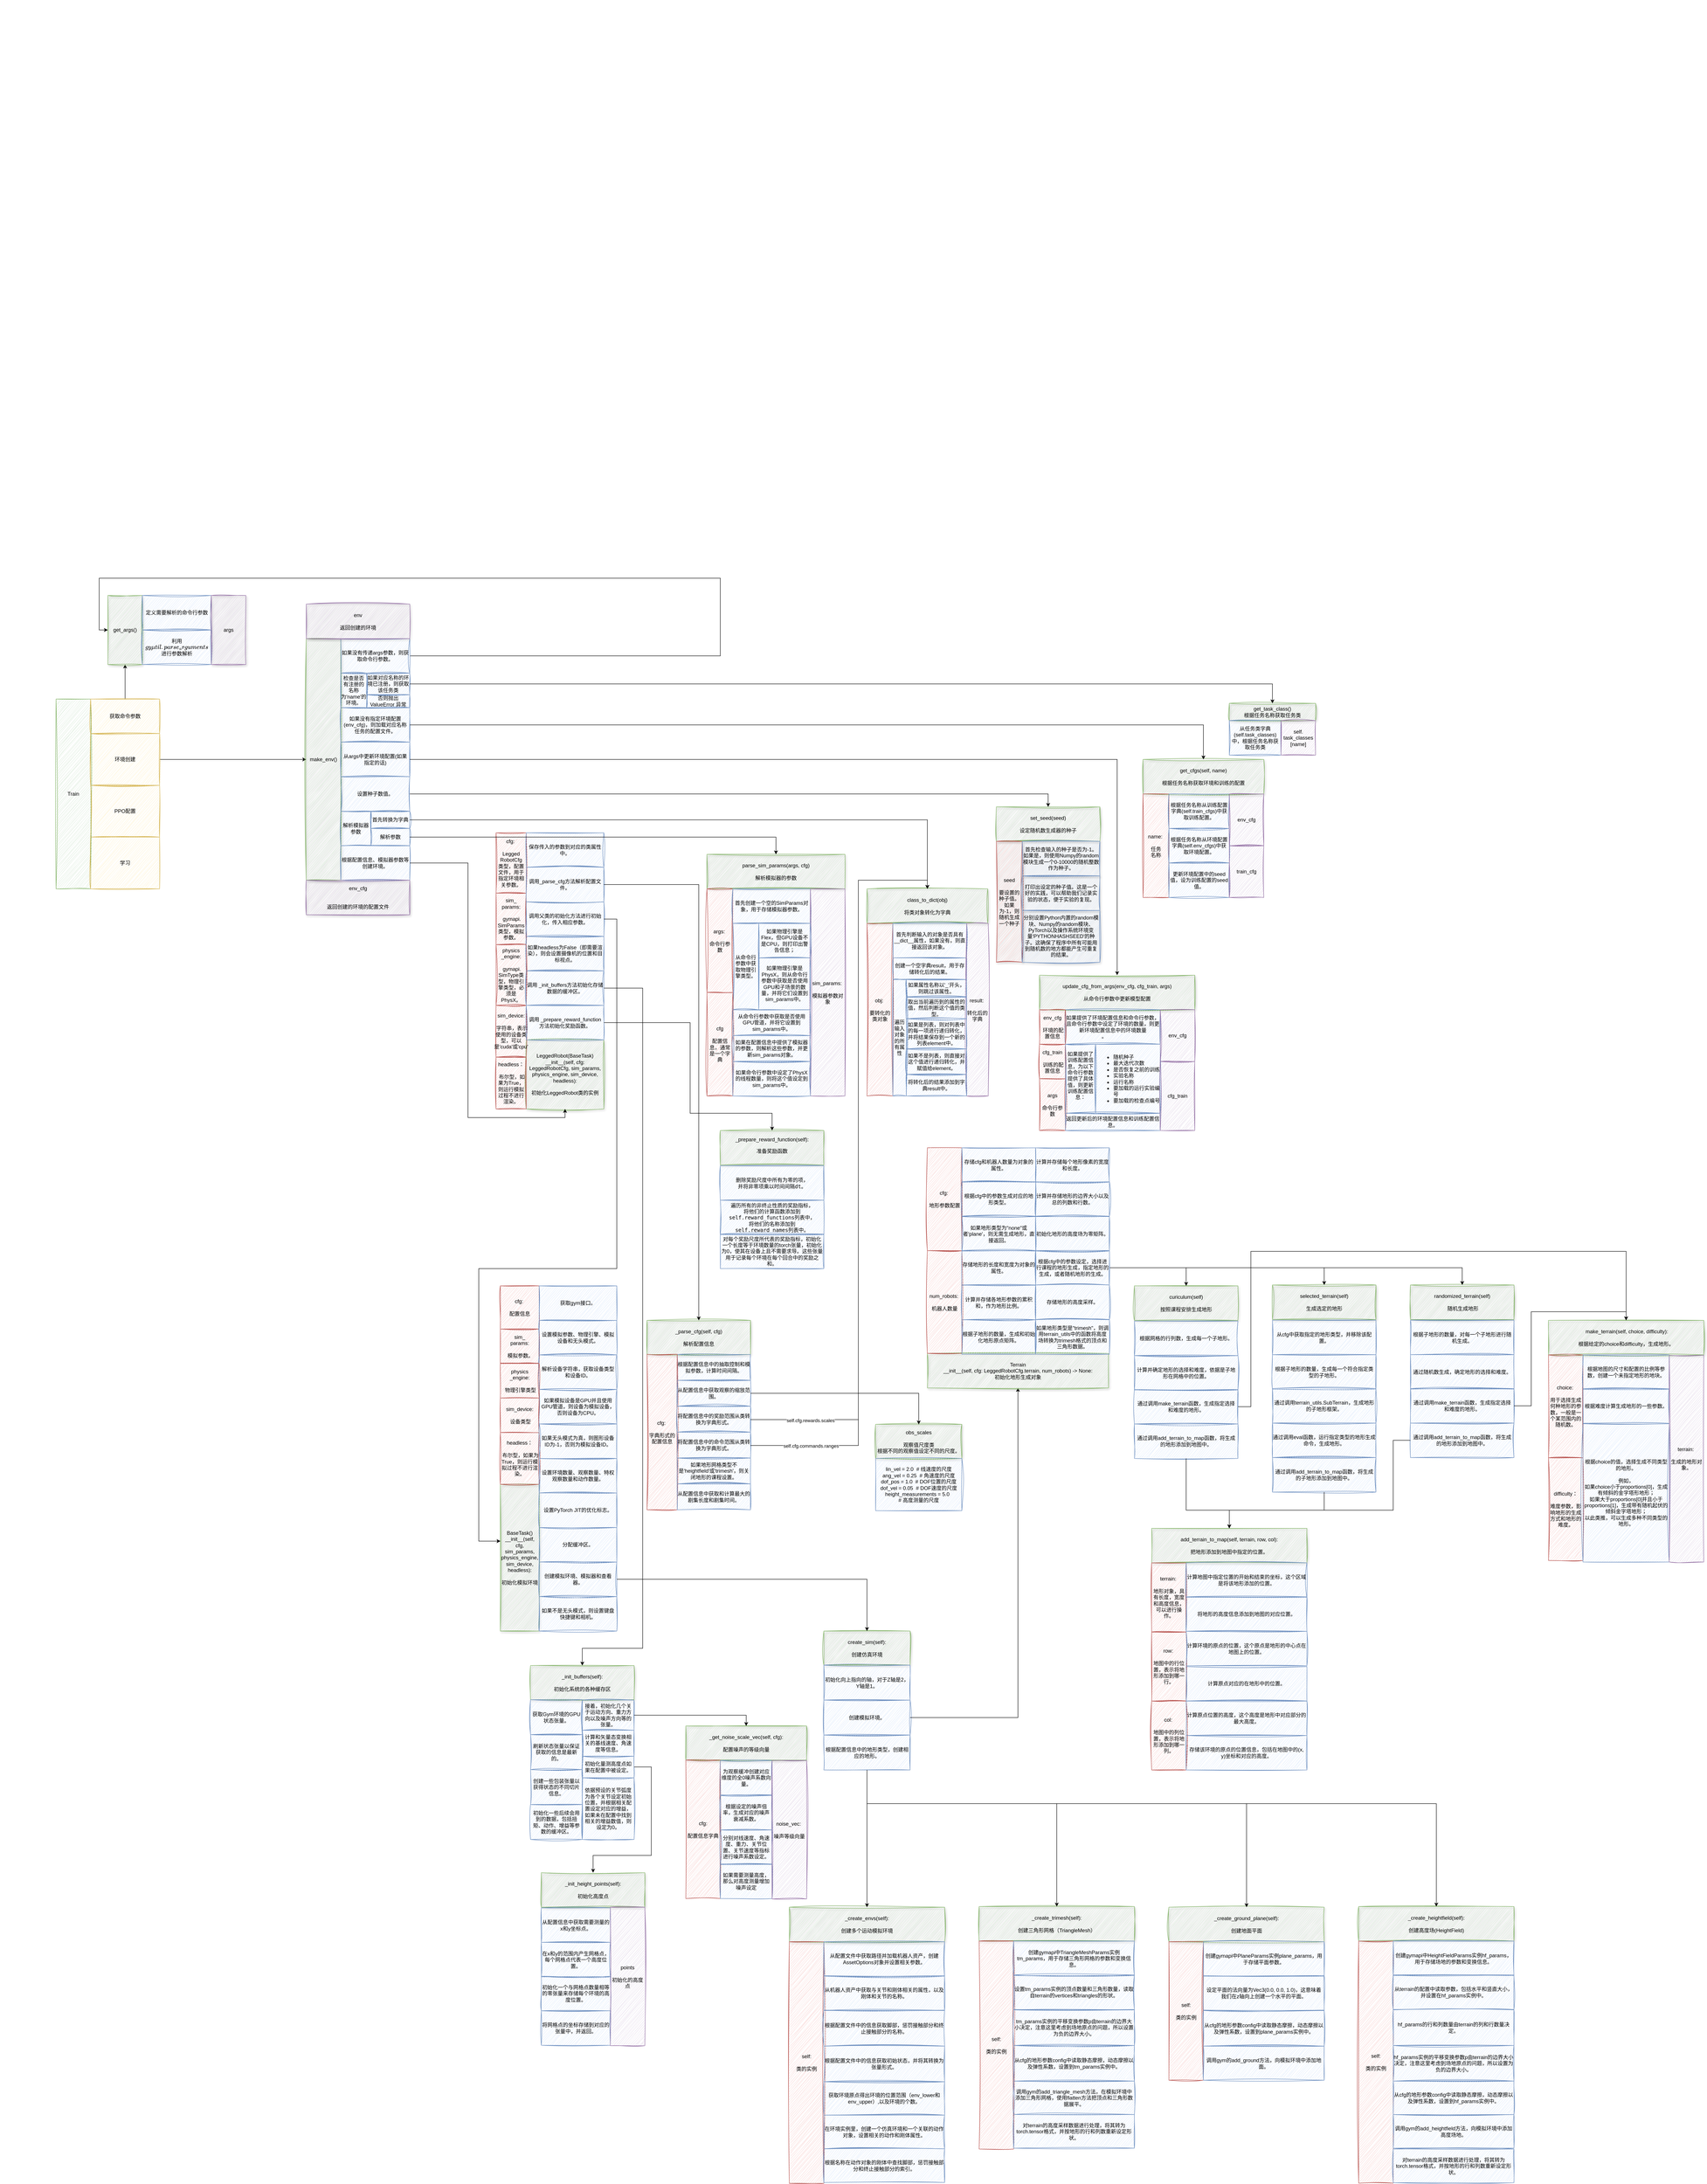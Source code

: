 <mxfile version="22.1.22" type="github">
  <diagram name="第 1 页" id="KrnCUdGARDZyMXWLMkpB">
    <mxGraphModel dx="5169" dy="3626" grid="1" gridSize="10" guides="1" tooltips="1" connect="1" arrows="1" fold="1" page="1" pageScale="1" pageWidth="1169" pageHeight="827" math="0" shadow="0">
      <root>
        <mxCell id="0" />
        <mxCell id="1" parent="0" />
        <mxCell id="iUQOZWKGrvlnFWS8ft6C-29" style="edgeStyle=orthogonalEdgeStyle;rounded=0;orthogonalLoop=1;jettySize=auto;html=1;" parent="1" source="iUQOZWKGrvlnFWS8ft6C-2" target="iUQOZWKGrvlnFWS8ft6C-7" edge="1">
          <mxGeometry relative="1" as="geometry" />
        </mxCell>
        <mxCell id="PNU5ctllbV7b61ljTb2I-144" style="edgeStyle=orthogonalEdgeStyle;rounded=0;orthogonalLoop=1;jettySize=auto;html=1;" edge="1" parent="1" source="iUQOZWKGrvlnFWS8ft6C-3" target="iUQOZWKGrvlnFWS8ft6C-17">
          <mxGeometry relative="1" as="geometry" />
        </mxCell>
        <mxCell id="iUQOZWKGrvlnFWS8ft6C-31" style="rounded=0;orthogonalLoop=1;jettySize=auto;html=1;entryX=0;entryY=0.5;entryDx=0;entryDy=0;edgeStyle=orthogonalEdgeStyle;elbow=vertical;" parent="1" source="iUQOZWKGrvlnFWS8ft6C-18" target="iUQOZWKGrvlnFWS8ft6C-7" edge="1">
          <mxGeometry relative="1" as="geometry">
            <Array as="points">
              <mxPoint x="880" y="-100" />
              <mxPoint x="880" y="-280" />
              <mxPoint x="-560" y="-280" />
              <mxPoint x="-560" y="-160" />
            </Array>
          </mxGeometry>
        </mxCell>
        <mxCell id="iUQOZWKGrvlnFWS8ft6C-23" value="" style="group" parent="1" vertex="1" connectable="0">
          <mxGeometry x="-540" y="-240" width="320" height="160" as="geometry" />
        </mxCell>
        <mxCell id="iUQOZWKGrvlnFWS8ft6C-7" value="&lt;p align=&quot;justify&quot;&gt;get_args()&lt;/p&gt;" style="rounded=0;whiteSpace=wrap;html=1;fillColor=#d5e8d4;strokeColor=#82b366;shadow=1;sketch=1;curveFitting=1;jiggle=2;align=center;container=0;" parent="iUQOZWKGrvlnFWS8ft6C-23" vertex="1">
          <mxGeometry width="80" height="160" as="geometry" />
        </mxCell>
        <mxCell id="iUQOZWKGrvlnFWS8ft6C-10" value="定义需要解析的命令行参数" style="rounded=0;whiteSpace=wrap;html=1;fillColor=#dae8fc;shadow=0;glass=0;sketch=1;curveFitting=1;jiggle=2;strokeColor=#6c8ebf;container=0;" parent="iUQOZWKGrvlnFWS8ft6C-23" vertex="1">
          <mxGeometry x="80" width="160" height="80" as="geometry" />
        </mxCell>
        <mxCell id="iUQOZWKGrvlnFWS8ft6C-11" value="&lt;div&gt;利用`gymutil.parse_arguments`&lt;/div&gt;&lt;div&gt;进行参数解析&lt;/div&gt;" style="rounded=0;whiteSpace=wrap;html=1;fillColor=#dae8fc;shadow=0;glass=0;sketch=1;curveFitting=1;jiggle=2;strokeColor=#6c8ebf;container=0;" parent="iUQOZWKGrvlnFWS8ft6C-23" vertex="1">
          <mxGeometry x="80" y="80" width="160" height="80" as="geometry" />
        </mxCell>
        <mxCell id="iUQOZWKGrvlnFWS8ft6C-12" value="args" style="rounded=0;whiteSpace=wrap;html=1;fillColor=#e1d5e7;strokeColor=#9673a6;shadow=1;sketch=1;curveFitting=1;jiggle=2;align=center;container=0;" parent="iUQOZWKGrvlnFWS8ft6C-23" vertex="1">
          <mxGeometry x="240" width="80" height="160" as="geometry" />
        </mxCell>
        <mxCell id="iUQOZWKGrvlnFWS8ft6C-41" value="" style="group" parent="1" vertex="1" connectable="0">
          <mxGeometry x="2060" y="10" width="200" height="120" as="geometry" />
        </mxCell>
        <mxCell id="iUQOZWKGrvlnFWS8ft6C-32" value="&lt;div&gt;get_task_class()&lt;/div&gt;根据任务名称获取任务类" style="rounded=0;whiteSpace=wrap;html=1;fillColor=#d5e8d4;strokeColor=#82b366;shadow=1;sketch=1;curveFitting=1;jiggle=2;align=center;container=0;" parent="iUQOZWKGrvlnFWS8ft6C-41" vertex="1">
          <mxGeometry width="200" height="40" as="geometry" />
        </mxCell>
        <mxCell id="iUQOZWKGrvlnFWS8ft6C-38" value="从任务类字典(self.task_classes)中，根据任务名称获取任务类" style="rounded=0;whiteSpace=wrap;html=1;fillColor=#dae8fc;shadow=0;glass=0;sketch=1;curveFitting=1;jiggle=2;strokeColor=#6c8ebf;container=0;" parent="iUQOZWKGrvlnFWS8ft6C-41" vertex="1">
          <mxGeometry y="40" width="120" height="80" as="geometry" />
        </mxCell>
        <mxCell id="iUQOZWKGrvlnFWS8ft6C-39" value="&lt;div&gt;self.&lt;/div&gt;&lt;div&gt;task_classes&lt;/div&gt;&lt;div&gt;[name]&lt;/div&gt;" style="rounded=0;whiteSpace=wrap;html=1;fillColor=#e1d5e7;shadow=0;glass=0;sketch=1;curveFitting=1;jiggle=2;strokeColor=#9673a6;container=0;" parent="iUQOZWKGrvlnFWS8ft6C-41" vertex="1">
          <mxGeometry x="120" y="40" width="80" height="80" as="geometry" />
        </mxCell>
        <mxCell id="iUQOZWKGrvlnFWS8ft6C-72" value="" style="group" parent="1" vertex="1" connectable="0">
          <mxGeometry x="1620" y="640" width="360" height="360" as="geometry" />
        </mxCell>
        <mxCell id="iUQOZWKGrvlnFWS8ft6C-56" value="&lt;div&gt;update_cfg_from_args(env_cfg, cfg_train, args)&lt;/div&gt;&lt;div&gt;&lt;br&gt;&lt;/div&gt;&lt;div&gt;从命令行参数中更新模型配置&lt;br&gt;&lt;/div&gt;" style="rounded=0;whiteSpace=wrap;html=1;fillColor=#d5e8d4;strokeColor=#82b366;shadow=1;sketch=1;curveFitting=1;jiggle=2;align=center;container=0;" parent="iUQOZWKGrvlnFWS8ft6C-72" vertex="1">
          <mxGeometry width="360" height="80" as="geometry" />
        </mxCell>
        <mxCell id="iUQOZWKGrvlnFWS8ft6C-61" value="&lt;div&gt;如果提供了环境配置信息和命令行参数，且命令行参数中设定了环境的数量，则更新环境配置信息中的环境数量&lt;/div&gt;&lt;div&gt;。&amp;nbsp;&amp;nbsp;&amp;nbsp;&amp;nbsp;&amp;nbsp;&amp;nbsp;&amp;nbsp;&amp;nbsp;&amp;nbsp;&amp;nbsp;&amp;nbsp;&amp;nbsp; &lt;br&gt;&lt;/div&gt;" style="rounded=0;whiteSpace=wrap;html=1;fillColor=#dae8fc;shadow=0;glass=0;sketch=1;curveFitting=1;jiggle=2;strokeColor=#6c8ebf;container=0;align=center;labelPosition=center;verticalLabelPosition=middle;verticalAlign=middle;labelBackgroundColor=none;" parent="iUQOZWKGrvlnFWS8ft6C-72" vertex="1">
          <mxGeometry x="60" y="80" width="220" height="80" as="geometry" />
        </mxCell>
        <mxCell id="iUQOZWKGrvlnFWS8ft6C-62" value="&lt;div&gt;env_cfg&lt;/div&gt;&lt;div&gt;&lt;br&gt;&lt;/div&gt;&lt;div&gt;&amp;nbsp;环境的配置信息&lt;/div&gt;" style="rounded=0;whiteSpace=wrap;html=1;fillColor=#f8cecc;shadow=0;glass=0;sketch=1;curveFitting=1;jiggle=2;strokeColor=#b85450;container=0;" parent="iUQOZWKGrvlnFWS8ft6C-72" vertex="1">
          <mxGeometry y="80" width="60" height="80" as="geometry" />
        </mxCell>
        <mxCell id="iUQOZWKGrvlnFWS8ft6C-63" value="&lt;div&gt;cfg_train&lt;/div&gt;&lt;div&gt;&lt;br&gt;&lt;/div&gt;&lt;div&gt;&amp;nbsp;训练的配置信息&lt;/div&gt;" style="rounded=0;whiteSpace=wrap;html=1;fillColor=#f8cecc;shadow=0;glass=0;sketch=1;curveFitting=1;jiggle=2;strokeColor=#b85450;container=0;" parent="iUQOZWKGrvlnFWS8ft6C-72" vertex="1">
          <mxGeometry y="160" width="60" height="80" as="geometry" />
        </mxCell>
        <mxCell id="iUQOZWKGrvlnFWS8ft6C-64" value="&lt;div&gt;args&lt;/div&gt;&lt;div&gt;&lt;br&gt;&lt;/div&gt;&lt;div&gt;命令行参数&lt;/div&gt;" style="rounded=0;whiteSpace=wrap;html=1;fillColor=#f8cecc;shadow=0;glass=0;sketch=1;curveFitting=1;jiggle=2;strokeColor=#b85450;container=0;" parent="iUQOZWKGrvlnFWS8ft6C-72" vertex="1">
          <mxGeometry y="240" width="60" height="120" as="geometry" />
        </mxCell>
        <mxCell id="iUQOZWKGrvlnFWS8ft6C-66" value="&lt;div&gt;如果提供了训练配置信息，为以下命令行参数提供了具体值，则更新训练配置信息：&lt;/div&gt;&lt;div&gt;&amp;nbsp;&amp;nbsp;&amp;nbsp;&amp;nbsp;&amp;nbsp;&amp;nbsp;&amp;nbsp; &lt;br&gt;&lt;/div&gt;" style="rounded=0;whiteSpace=wrap;html=1;fillColor=#dae8fc;shadow=0;glass=0;sketch=1;curveFitting=1;jiggle=2;strokeColor=#6c8ebf;container=0;align=center;labelPosition=center;verticalLabelPosition=middle;verticalAlign=middle;labelBackgroundColor=none;" parent="iUQOZWKGrvlnFWS8ft6C-72" vertex="1">
          <mxGeometry x="60" y="160" width="70" height="160" as="geometry" />
        </mxCell>
        <mxCell id="iUQOZWKGrvlnFWS8ft6C-67" value="&lt;div&gt;&lt;ul&gt;&lt;li align=&quot;left&quot;&gt;随机种子&lt;/li&gt;&lt;li align=&quot;left&quot;&gt;最大迭代次数&lt;/li&gt;&lt;li align=&quot;left&quot;&gt;是否恢复之前的训练&lt;/li&gt;&lt;li align=&quot;left&quot;&gt;实验名称&lt;/li&gt;&lt;li align=&quot;left&quot;&gt;运行名称&lt;/li&gt;&lt;li align=&quot;left&quot;&gt;要加载的运行实验编号&lt;/li&gt;&lt;li align=&quot;left&quot;&gt;要加载的检查点编号&lt;/li&gt;&lt;/ul&gt;&lt;/div&gt;" style="rounded=0;whiteSpace=wrap;html=1;fillColor=#dae8fc;shadow=0;glass=0;sketch=1;curveFitting=1;jiggle=2;strokeColor=#6c8ebf;container=0;align=center;labelPosition=center;verticalLabelPosition=middle;verticalAlign=middle;labelBackgroundColor=none;" parent="iUQOZWKGrvlnFWS8ft6C-72" vertex="1">
          <mxGeometry x="130" y="160" width="150" height="160" as="geometry" />
        </mxCell>
        <mxCell id="iUQOZWKGrvlnFWS8ft6C-68" value="返回更新后的环境配置信息和训练配置信息。" style="rounded=0;whiteSpace=wrap;html=1;fillColor=#dae8fc;shadow=0;glass=0;sketch=1;curveFitting=1;jiggle=2;strokeColor=#6c8ebf;container=0;align=center;labelPosition=center;verticalLabelPosition=middle;verticalAlign=middle;labelBackgroundColor=none;" parent="iUQOZWKGrvlnFWS8ft6C-72" vertex="1">
          <mxGeometry x="60" y="320" width="220" height="40" as="geometry" />
        </mxCell>
        <mxCell id="iUQOZWKGrvlnFWS8ft6C-70" value="env_cfg" style="rounded=0;whiteSpace=wrap;html=1;fillColor=#e1d5e7;shadow=0;glass=0;sketch=1;curveFitting=1;jiggle=2;strokeColor=#9673a6;container=0;" parent="iUQOZWKGrvlnFWS8ft6C-72" vertex="1">
          <mxGeometry x="280" y="80" width="80" height="120" as="geometry" />
        </mxCell>
        <mxCell id="iUQOZWKGrvlnFWS8ft6C-71" value="cfg_train" style="rounded=0;whiteSpace=wrap;html=1;fillColor=#e1d5e7;shadow=0;glass=0;sketch=1;curveFitting=1;jiggle=2;strokeColor=#9673a6;container=0;" parent="iUQOZWKGrvlnFWS8ft6C-72" vertex="1">
          <mxGeometry x="280" y="200" width="80" height="160" as="geometry" />
        </mxCell>
        <mxCell id="iUQOZWKGrvlnFWS8ft6C-82" value="" style="group" parent="1" vertex="1" connectable="0">
          <mxGeometry x="1520" y="250" width="240" height="360" as="geometry" />
        </mxCell>
        <mxCell id="iUQOZWKGrvlnFWS8ft6C-75" value="&lt;div&gt;set_seed(seed)&lt;/div&gt;&lt;div&gt;&lt;br&gt;&lt;/div&gt;&lt;div&gt;设定随机数生成器的种子&lt;br&gt;&lt;/div&gt;" style="rounded=0;whiteSpace=wrap;html=1;fillColor=#d5e8d4;strokeColor=#82b366;shadow=1;sketch=1;curveFitting=1;jiggle=2;align=center;container=0;" parent="iUQOZWKGrvlnFWS8ft6C-82" vertex="1">
          <mxGeometry width="240" height="80" as="geometry" />
        </mxCell>
        <mxCell id="iUQOZWKGrvlnFWS8ft6C-78" value="&lt;div&gt;seed&lt;/div&gt;&lt;div&gt;&lt;br&gt;&lt;/div&gt;&lt;div&gt;要设置的种子值。如果为-1，则随机生成一个种子&lt;br&gt;&lt;/div&gt;" style="rounded=0;whiteSpace=wrap;html=1;fillColor=#f8cecc;strokeColor=#b85450;shadow=1;sketch=1;curveFitting=1;jiggle=2;align=center;container=0;" parent="iUQOZWKGrvlnFWS8ft6C-82" vertex="1">
          <mxGeometry y="80" width="60" height="280" as="geometry" />
        </mxCell>
        <mxCell id="iUQOZWKGrvlnFWS8ft6C-79" value="&lt;div&gt;首先检查输入的种子是否为-1。&lt;/div&gt;&lt;div&gt;如果是，则使用Numpy的random模块生成一个0-10000的随机整数作为种子。&lt;/div&gt;" style="rounded=0;whiteSpace=wrap;html=1;fillColor=#dae8fc;strokeColor=#6c8ebf;shadow=1;sketch=1;curveFitting=1;jiggle=2;align=center;container=0;" parent="iUQOZWKGrvlnFWS8ft6C-82" vertex="1">
          <mxGeometry x="60" y="80" width="180" height="80" as="geometry" />
        </mxCell>
        <mxCell id="iUQOZWKGrvlnFWS8ft6C-80" value="打印出设定的种子值。这是一个好的实践，可以帮助我们记录实验的状态，便于实验的复现。" style="rounded=0;whiteSpace=wrap;html=1;fillColor=#dae8fc;strokeColor=#6c8ebf;shadow=1;sketch=1;curveFitting=1;jiggle=2;align=center;container=0;" parent="iUQOZWKGrvlnFWS8ft6C-82" vertex="1">
          <mxGeometry x="60" y="160" width="180" height="80" as="geometry" />
        </mxCell>
        <mxCell id="iUQOZWKGrvlnFWS8ft6C-81" value="分别设置Python内置的random模块、Numpy的random模块、PyTorch以及操作系统环境变量&#39;PYTHONHASHSEED&#39;的种子。这确保了程序中所有可能用到随机数的地方都能产生可重复的结果。" style="rounded=0;whiteSpace=wrap;html=1;fillColor=#dae8fc;strokeColor=#6c8ebf;shadow=1;sketch=1;curveFitting=1;jiggle=2;align=center;container=0;" parent="iUQOZWKGrvlnFWS8ft6C-82" vertex="1">
          <mxGeometry x="60" y="240" width="180" height="120" as="geometry" />
        </mxCell>
        <mxCell id="iUQOZWKGrvlnFWS8ft6C-97" value="" style="group" parent="1" vertex="1" connectable="0">
          <mxGeometry x="1220" y="440" width="281" height="480" as="geometry" />
        </mxCell>
        <mxCell id="iUQOZWKGrvlnFWS8ft6C-85" value="&lt;div&gt;class_to_dict(obj)&lt;/div&gt;&lt;div&gt;&lt;br&gt;&lt;/div&gt;&lt;div&gt;将类对象转化为字典&lt;br&gt;&lt;/div&gt;" style="rounded=0;whiteSpace=wrap;html=1;shadow=1;sketch=1;curveFitting=1;jiggle=2;align=center;container=0;fillColor=#d5e8d4;strokeColor=#82b366;" parent="iUQOZWKGrvlnFWS8ft6C-97" vertex="1">
          <mxGeometry width="280" height="80" as="geometry" />
        </mxCell>
        <mxCell id="iUQOZWKGrvlnFWS8ft6C-86" value="&lt;div&gt;obj:&amp;nbsp;&lt;/div&gt;&lt;div&gt;&lt;br&gt;&lt;/div&gt;&lt;div&gt;要转化的类对象&lt;/div&gt;" style="rounded=0;whiteSpace=wrap;html=1;shadow=0;glass=0;sketch=1;curveFitting=1;jiggle=2;container=0;fillColor=#f8cecc;strokeColor=#b85450;" parent="iUQOZWKGrvlnFWS8ft6C-97" vertex="1">
          <mxGeometry y="80" width="60" height="400" as="geometry" />
        </mxCell>
        <mxCell id="iUQOZWKGrvlnFWS8ft6C-87" value="首先判断输入的对象是否具有__dict__属性，如果没有，则直接返回该对象。" style="rounded=0;whiteSpace=wrap;html=1;shadow=0;glass=0;sketch=1;curveFitting=1;jiggle=2;container=0;fillColor=#dae8fc;strokeColor=#6c8ebf;" parent="iUQOZWKGrvlnFWS8ft6C-97" vertex="1">
          <mxGeometry x="60" y="80" width="171" height="80" as="geometry" />
        </mxCell>
        <mxCell id="iUQOZWKGrvlnFWS8ft6C-88" value="创建一个空字典result，用于存储转化后的结果。" style="rounded=0;whiteSpace=wrap;html=1;shadow=0;glass=0;sketch=1;curveFitting=1;jiggle=2;container=0;fillColor=#dae8fc;strokeColor=#6c8ebf;" parent="iUQOZWKGrvlnFWS8ft6C-97" vertex="1">
          <mxGeometry x="60" y="160" width="171" height="50" as="geometry" />
        </mxCell>
        <mxCell id="iUQOZWKGrvlnFWS8ft6C-89" value="遍历输入对象的所有属性" style="rounded=0;whiteSpace=wrap;html=1;shadow=0;glass=0;sketch=1;curveFitting=1;jiggle=2;container=0;fillColor=#dae8fc;strokeColor=#6c8ebf;" parent="iUQOZWKGrvlnFWS8ft6C-97" vertex="1">
          <mxGeometry x="60" y="210" width="31" height="270" as="geometry" />
        </mxCell>
        <mxCell id="iUQOZWKGrvlnFWS8ft6C-90" value="&lt;div&gt;result:&amp;nbsp;&lt;/div&gt;&lt;div&gt;&lt;br&gt;&lt;/div&gt;&lt;div&gt;转化后的字典&lt;/div&gt;" style="rounded=0;whiteSpace=wrap;html=1;shadow=0;glass=0;sketch=1;curveFitting=1;jiggle=2;container=0;fillColor=#e1d5e7;strokeColor=#9673a6;" parent="iUQOZWKGrvlnFWS8ft6C-97" vertex="1">
          <mxGeometry x="231" y="80" width="50" height="400" as="geometry" />
        </mxCell>
        <mxCell id="iUQOZWKGrvlnFWS8ft6C-92" value="取出当前遍历到的属性的值，然后判断这个值的类型。" style="rounded=0;whiteSpace=wrap;html=1;shadow=0;glass=0;sketch=1;curveFitting=1;jiggle=2;container=0;fillColor=#dae8fc;strokeColor=#6c8ebf;" parent="iUQOZWKGrvlnFWS8ft6C-97" vertex="1">
          <mxGeometry x="91" y="251" width="140" height="50" as="geometry" />
        </mxCell>
        <mxCell id="iUQOZWKGrvlnFWS8ft6C-93" value="如果属性名称以&#39;_&#39;开头，则跳过该属性。" style="rounded=0;whiteSpace=wrap;html=1;shadow=0;glass=0;sketch=1;curveFitting=1;jiggle=2;container=0;fillColor=#dae8fc;strokeColor=#6c8ebf;" parent="iUQOZWKGrvlnFWS8ft6C-97" vertex="1">
          <mxGeometry x="91" y="210" width="140" height="40" as="geometry" />
        </mxCell>
        <mxCell id="iUQOZWKGrvlnFWS8ft6C-94" value="如果是列表，则对列表中的每一项进行递归转化，并将结果保存到一个新的列表element中。" style="rounded=0;whiteSpace=wrap;html=1;shadow=0;glass=0;sketch=1;curveFitting=1;jiggle=2;container=0;fillColor=#dae8fc;strokeColor=#6c8ebf;" parent="iUQOZWKGrvlnFWS8ft6C-97" vertex="1">
          <mxGeometry x="91" y="301" width="140" height="70" as="geometry" />
        </mxCell>
        <mxCell id="iUQOZWKGrvlnFWS8ft6C-95" value="如果不是列表，则直接对这个值进行递归转化，并赋值给element。" style="rounded=0;whiteSpace=wrap;html=1;shadow=0;glass=0;sketch=1;curveFitting=1;jiggle=2;container=0;fillColor=#dae8fc;strokeColor=#6c8ebf;" parent="iUQOZWKGrvlnFWS8ft6C-97" vertex="1">
          <mxGeometry x="91" y="371" width="140" height="59" as="geometry" />
        </mxCell>
        <mxCell id="iUQOZWKGrvlnFWS8ft6C-96" value="将转化后的结果添加到字典result中。" style="rounded=0;whiteSpace=wrap;html=1;shadow=0;glass=0;sketch=1;curveFitting=1;jiggle=2;container=0;fillColor=#dae8fc;strokeColor=#6c8ebf;" parent="iUQOZWKGrvlnFWS8ft6C-97" vertex="1">
          <mxGeometry x="91" y="430" width="140" height="50" as="geometry" />
        </mxCell>
        <mxCell id="iUQOZWKGrvlnFWS8ft6C-118" value="" style="group" parent="1" vertex="1" connectable="0">
          <mxGeometry x="849" y="360" width="320" height="560" as="geometry" />
        </mxCell>
        <mxCell id="iUQOZWKGrvlnFWS8ft6C-101" value="&lt;div&gt;parse_sim_params(args, cfg)&lt;/div&gt;&lt;div&gt;&lt;br&gt;&lt;/div&gt;&lt;div&gt;解析模拟器的参数&lt;br&gt;&lt;/div&gt;" style="rounded=0;whiteSpace=wrap;html=1;shadow=1;sketch=1;curveFitting=1;jiggle=2;align=center;container=0;fillColor=#d5e8d4;strokeColor=#82b366;" parent="iUQOZWKGrvlnFWS8ft6C-118" vertex="1">
          <mxGeometry width="320" height="80" as="geometry" />
        </mxCell>
        <mxCell id="iUQOZWKGrvlnFWS8ft6C-102" value="&lt;div&gt;args:&amp;nbsp;&lt;/div&gt;&lt;div&gt;&lt;br&gt;&lt;/div&gt;&lt;div&gt;命令行参数&lt;/div&gt;" style="rounded=0;whiteSpace=wrap;html=1;shadow=0;glass=0;sketch=1;curveFitting=1;jiggle=2;container=0;fillColor=#f8cecc;strokeColor=#b85450;" parent="iUQOZWKGrvlnFWS8ft6C-118" vertex="1">
          <mxGeometry y="80" width="60" height="240" as="geometry" />
        </mxCell>
        <mxCell id="iUQOZWKGrvlnFWS8ft6C-103" value="首先创建一个空的SimParams对象，用于存储模拟器参数。" style="rounded=0;whiteSpace=wrap;html=1;shadow=0;glass=0;sketch=1;curveFitting=1;jiggle=2;container=0;fillColor=#dae8fc;strokeColor=#6c8ebf;" parent="iUQOZWKGrvlnFWS8ft6C-118" vertex="1">
          <mxGeometry x="60" y="80" width="180" height="80" as="geometry" />
        </mxCell>
        <mxCell id="iUQOZWKGrvlnFWS8ft6C-104" value="从命令行参数中获取物理引擎类型。" style="rounded=0;whiteSpace=wrap;html=1;shadow=0;glass=0;sketch=1;curveFitting=1;jiggle=2;container=0;fillColor=#dae8fc;strokeColor=#6c8ebf;" parent="iUQOZWKGrvlnFWS8ft6C-118" vertex="1">
          <mxGeometry x="60" y="160" width="60" height="200" as="geometry" />
        </mxCell>
        <mxCell id="iUQOZWKGrvlnFWS8ft6C-106" value="&lt;div&gt;sim_params:&amp;nbsp;&lt;/div&gt;&lt;div&gt;&lt;br&gt;&lt;/div&gt;&lt;div&gt;模拟器参数对象&lt;/div&gt;" style="rounded=0;whiteSpace=wrap;html=1;shadow=0;glass=0;sketch=1;curveFitting=1;jiggle=2;container=0;fillColor=#e1d5e7;strokeColor=#9673a6;" parent="iUQOZWKGrvlnFWS8ft6C-118" vertex="1">
          <mxGeometry x="240" y="80" width="80" height="480" as="geometry" />
        </mxCell>
        <mxCell id="iUQOZWKGrvlnFWS8ft6C-112" value="&lt;div&gt;cfg &lt;br&gt;&lt;/div&gt;&lt;div&gt;&lt;br&gt;&lt;/div&gt;&lt;div&gt;配置信息，通常是一个字典&lt;/div&gt;" style="rounded=0;whiteSpace=wrap;html=1;shadow=0;glass=0;sketch=1;curveFitting=1;jiggle=2;container=0;fillColor=#f8cecc;strokeColor=#b85450;" parent="iUQOZWKGrvlnFWS8ft6C-118" vertex="1">
          <mxGeometry y="320" width="60" height="240" as="geometry" />
        </mxCell>
        <mxCell id="iUQOZWKGrvlnFWS8ft6C-113" value="如果物理引擎是Flex，但GPU设备不是CPU，则打印出警告信息；" style="rounded=0;whiteSpace=wrap;html=1;shadow=0;glass=0;sketch=1;curveFitting=1;jiggle=2;container=0;fillColor=#dae8fc;strokeColor=#6c8ebf;" parent="iUQOZWKGrvlnFWS8ft6C-118" vertex="1">
          <mxGeometry x="120" y="160" width="120" height="80" as="geometry" />
        </mxCell>
        <mxCell id="iUQOZWKGrvlnFWS8ft6C-114" value="如果物理引擎是PhysX，则从命令行参数中获取是否使用GPU和子场景的数量，并将它们设置到sim_params中。" style="rounded=0;whiteSpace=wrap;html=1;shadow=0;glass=0;sketch=1;curveFitting=1;jiggle=2;container=0;fillColor=#dae8fc;strokeColor=#6c8ebf;" parent="iUQOZWKGrvlnFWS8ft6C-118" vertex="1">
          <mxGeometry x="120" y="240" width="120" height="120" as="geometry" />
        </mxCell>
        <mxCell id="iUQOZWKGrvlnFWS8ft6C-115" value="从命令行参数中获取是否使用GPU管道，并将它设置到sim_params中。" style="rounded=0;whiteSpace=wrap;html=1;shadow=0;glass=0;sketch=1;curveFitting=1;jiggle=2;container=0;fillColor=#dae8fc;strokeColor=#6c8ebf;" parent="iUQOZWKGrvlnFWS8ft6C-118" vertex="1">
          <mxGeometry x="60" y="360" width="180" height="60" as="geometry" />
        </mxCell>
        <mxCell id="iUQOZWKGrvlnFWS8ft6C-116" value="如果在配置信息中提供了模拟器的参数，则解析这些参数，并更新sim_params对象。" style="rounded=0;whiteSpace=wrap;html=1;shadow=0;glass=0;sketch=1;curveFitting=1;jiggle=2;container=0;fillColor=#dae8fc;strokeColor=#6c8ebf;" parent="iUQOZWKGrvlnFWS8ft6C-118" vertex="1">
          <mxGeometry x="60" y="420" width="180" height="60" as="geometry" />
        </mxCell>
        <mxCell id="iUQOZWKGrvlnFWS8ft6C-117" value="如果命令行参数中设定了PhysX的线程数量，则将这个值设定到sim_params中。" style="rounded=0;whiteSpace=wrap;html=1;shadow=0;glass=0;sketch=1;curveFitting=1;jiggle=2;container=0;fillColor=#dae8fc;strokeColor=#6c8ebf;" parent="iUQOZWKGrvlnFWS8ft6C-118" vertex="1">
          <mxGeometry x="60" y="480" width="180" height="80" as="geometry" />
        </mxCell>
        <mxCell id="iUQOZWKGrvlnFWS8ft6C-126" value="" style="group;rotation=90;" parent="1" vertex="1" connectable="0">
          <mxGeometry x="1860" y="140" width="280" height="320" as="geometry" />
        </mxCell>
        <mxCell id="iUQOZWKGrvlnFWS8ft6C-20" value="&lt;div&gt;get_cfgs(self, name)&lt;/div&gt;&lt;div&gt;&lt;br&gt;&lt;/div&gt;根据任务名称获取环境和训练的配置" style="rounded=0;whiteSpace=wrap;html=1;fillColor=#d5e8d4;strokeColor=#82b366;shadow=1;sketch=1;curveFitting=1;jiggle=2;align=center;container=0;" parent="iUQOZWKGrvlnFWS8ft6C-126" vertex="1">
          <mxGeometry width="280" height="80" as="geometry" />
        </mxCell>
        <mxCell id="iUQOZWKGrvlnFWS8ft6C-44" value="&lt;div&gt;name:&amp;nbsp;&lt;/div&gt;&lt;div&gt;&lt;br&gt;&lt;/div&gt;&lt;div&gt;任务&lt;/div&gt;&lt;div&gt;名称&lt;/div&gt;" style="rounded=0;whiteSpace=wrap;html=1;fillColor=#f8cecc;shadow=0;glass=0;sketch=1;curveFitting=1;jiggle=2;strokeColor=#b85450;container=0;" parent="iUQOZWKGrvlnFWS8ft6C-126" vertex="1">
          <mxGeometry y="80" width="60" height="240" as="geometry" />
        </mxCell>
        <mxCell id="iUQOZWKGrvlnFWS8ft6C-45" value="根据任务名称从训练配置字典(self.train_cfgs)中获取训练配置。" style="rounded=0;whiteSpace=wrap;html=1;fillColor=#dae8fc;shadow=0;glass=0;sketch=1;curveFitting=1;jiggle=2;strokeColor=#6c8ebf;container=0;" parent="iUQOZWKGrvlnFWS8ft6C-126" vertex="1">
          <mxGeometry x="60" y="80" width="140" height="80" as="geometry" />
        </mxCell>
        <mxCell id="iUQOZWKGrvlnFWS8ft6C-46" value="根据任务名称从环境配置字典(self.env_cfgs)中获取环境配置。" style="rounded=0;whiteSpace=wrap;html=1;fillColor=#dae8fc;shadow=0;glass=0;sketch=1;curveFitting=1;jiggle=2;strokeColor=#6c8ebf;container=0;" parent="iUQOZWKGrvlnFWS8ft6C-126" vertex="1">
          <mxGeometry x="60" y="160" width="140" height="80" as="geometry" />
        </mxCell>
        <mxCell id="iUQOZWKGrvlnFWS8ft6C-47" value="更新环境配置中的seed值，设为训练配置的seed值。" style="rounded=0;whiteSpace=wrap;html=1;fillColor=#dae8fc;shadow=0;glass=0;sketch=1;curveFitting=1;jiggle=2;strokeColor=#6c8ebf;container=0;" parent="iUQOZWKGrvlnFWS8ft6C-126" vertex="1">
          <mxGeometry x="60" y="240" width="140" height="80" as="geometry" />
        </mxCell>
        <mxCell id="iUQOZWKGrvlnFWS8ft6C-49" value="env_cfg" style="rounded=0;whiteSpace=wrap;html=1;fillColor=#e1d5e7;shadow=0;glass=0;sketch=1;curveFitting=1;jiggle=2;strokeColor=#9673a6;container=0;" parent="iUQOZWKGrvlnFWS8ft6C-126" vertex="1">
          <mxGeometry x="200" y="80" width="80" height="120" as="geometry" />
        </mxCell>
        <mxCell id="iUQOZWKGrvlnFWS8ft6C-50" value="train_cfg" style="rounded=0;whiteSpace=wrap;html=1;fillColor=#e1d5e7;shadow=0;glass=0;sketch=1;curveFitting=1;jiggle=2;strokeColor=#9673a6;container=0;" parent="iUQOZWKGrvlnFWS8ft6C-126" vertex="1">
          <mxGeometry x="200" y="200" width="80" height="120" as="geometry" />
        </mxCell>
        <mxCell id="iUQOZWKGrvlnFWS8ft6C-153" value="" style="group" parent="1" vertex="1" connectable="0">
          <mxGeometry x="360" y="310" width="250" height="640" as="geometry" />
        </mxCell>
        <mxCell id="iUQOZWKGrvlnFWS8ft6C-135" value="&lt;div&gt;LeggedRobot(BaseTask)&lt;/div&gt;&lt;div&gt;__init__(self, cfg: LeggedRobotCfg, sim_params, physics_engine, sim_device, headless):&lt;/div&gt;&lt;div&gt;&lt;br&gt;&lt;/div&gt;&lt;div&gt;初始化LeggedRobot类的实例&lt;br&gt;&lt;/div&gt;" style="rounded=0;whiteSpace=wrap;html=1;shadow=1;sketch=1;curveFitting=1;jiggle=2;align=center;container=0;fillColor=#d5e8d4;strokeColor=#82b366;" parent="iUQOZWKGrvlnFWS8ft6C-153" vertex="1">
          <mxGeometry x="70" y="480" width="180" height="160" as="geometry" />
        </mxCell>
        <mxCell id="iUQOZWKGrvlnFWS8ft6C-136" value="&lt;div&gt;cfg:&amp;nbsp;&lt;/div&gt;&lt;div&gt;&lt;br&gt;&lt;/div&gt;&lt;div&gt;Legged&lt;/div&gt;&lt;div&gt;RobotCfg&lt;/div&gt;&lt;div&gt;类型，配置文件，用于指定环境相关参数。&lt;/div&gt;" style="rounded=0;whiteSpace=wrap;html=1;shadow=0;glass=0;sketch=1;curveFitting=1;jiggle=2;container=0;fillColor=#f8cecc;strokeColor=#b85450;align=center;labelPosition=center;verticalLabelPosition=middle;verticalAlign=middle;" parent="iUQOZWKGrvlnFWS8ft6C-153" vertex="1">
          <mxGeometry width="70" height="140" as="geometry" />
        </mxCell>
        <mxCell id="iUQOZWKGrvlnFWS8ft6C-137" value="保存传入的参数到对应的类属性中。" style="rounded=0;whiteSpace=wrap;html=1;shadow=0;glass=0;sketch=1;curveFitting=1;jiggle=2;container=0;fillColor=#dae8fc;strokeColor=#6c8ebf;" parent="iUQOZWKGrvlnFWS8ft6C-153" vertex="1">
          <mxGeometry x="70" width="180" height="80" as="geometry" />
        </mxCell>
        <mxCell id="iUQOZWKGrvlnFWS8ft6C-140" value="&lt;div&gt;sim_&lt;/div&gt;&lt;div&gt;params:&lt;/div&gt;&lt;div&gt;&lt;br&gt;&lt;/div&gt;&lt;div&gt;&amp;nbsp;gymapi.&lt;/div&gt;&lt;div&gt;SimParams类型，模拟参数。&lt;/div&gt;" style="rounded=0;whiteSpace=wrap;html=1;shadow=0;glass=0;sketch=1;curveFitting=1;jiggle=2;container=0;fillColor=#f8cecc;strokeColor=#b85450;" parent="iUQOZWKGrvlnFWS8ft6C-153" vertex="1">
          <mxGeometry y="140" width="70" height="119" as="geometry" />
        </mxCell>
        <mxCell id="iUQOZWKGrvlnFWS8ft6C-143" value="调用_parse_cfg方法解析配置文件。" style="rounded=0;whiteSpace=wrap;html=1;shadow=0;glass=0;sketch=1;curveFitting=1;jiggle=2;container=0;fillColor=#dae8fc;strokeColor=#6c8ebf;" parent="iUQOZWKGrvlnFWS8ft6C-153" vertex="1">
          <mxGeometry x="70" y="80" width="180" height="80" as="geometry" />
        </mxCell>
        <mxCell id="iUQOZWKGrvlnFWS8ft6C-144" value="调用父类的初始化方法进行初始化，传入相应参数。" style="rounded=0;whiteSpace=wrap;html=1;shadow=0;glass=0;sketch=1;curveFitting=1;jiggle=2;container=0;fillColor=#dae8fc;strokeColor=#6c8ebf;" parent="iUQOZWKGrvlnFWS8ft6C-153" vertex="1">
          <mxGeometry x="70" y="160" width="180" height="80" as="geometry" />
        </mxCell>
        <mxCell id="iUQOZWKGrvlnFWS8ft6C-145" value="如果headless为False（即需要渲染），则会设置摄像机的位置和目标视点。" style="rounded=0;whiteSpace=wrap;html=1;shadow=0;glass=0;sketch=1;curveFitting=1;jiggle=2;container=0;fillColor=#dae8fc;strokeColor=#6c8ebf;" parent="iUQOZWKGrvlnFWS8ft6C-153" vertex="1">
          <mxGeometry x="70" y="240" width="180" height="80" as="geometry" />
        </mxCell>
        <mxCell id="iUQOZWKGrvlnFWS8ft6C-147" value="&lt;div&gt;physics&lt;/div&gt;&lt;div&gt;_engine:&lt;/div&gt;&lt;div&gt;&lt;br&gt;&lt;/div&gt;&lt;div&gt;&amp;nbsp;gymapi.&lt;/div&gt;&lt;div&gt;SimType类型，物理引擎类型，必须是PhysX。&lt;/div&gt;" style="rounded=0;whiteSpace=wrap;html=1;shadow=0;glass=0;sketch=1;curveFitting=1;jiggle=2;container=0;fillColor=#f8cecc;strokeColor=#b85450;" parent="iUQOZWKGrvlnFWS8ft6C-153" vertex="1">
          <mxGeometry y="259" width="70" height="141" as="geometry" />
        </mxCell>
        <mxCell id="iUQOZWKGrvlnFWS8ft6C-148" value="&lt;div&gt;sim_device:&lt;/div&gt;&lt;div&gt;&lt;br&gt;&lt;/div&gt;&lt;div&gt;&amp;nbsp;字符串，表示使用的设备类型，可以是&#39;cuda&#39;或&#39;cpu&#39;&lt;/div&gt;" style="rounded=0;whiteSpace=wrap;html=1;shadow=0;glass=0;sketch=1;curveFitting=1;jiggle=2;container=0;fillColor=#f8cecc;strokeColor=#b85450;" parent="iUQOZWKGrvlnFWS8ft6C-153" vertex="1">
          <mxGeometry y="400" width="70" height="120" as="geometry" />
        </mxCell>
        <mxCell id="iUQOZWKGrvlnFWS8ft6C-149" value="&lt;div&gt;headless：&lt;/div&gt;&lt;div&gt;&lt;br&gt;&lt;/div&gt;&lt;div&gt;&amp;nbsp;布尔型，如果为True，则运行模拟过程不进行渲染。 &lt;/div&gt;" style="rounded=0;whiteSpace=wrap;html=1;shadow=0;glass=0;sketch=1;curveFitting=1;jiggle=2;container=0;fillColor=#f8cecc;strokeColor=#b85450;" parent="iUQOZWKGrvlnFWS8ft6C-153" vertex="1">
          <mxGeometry y="520" width="70" height="120" as="geometry" />
        </mxCell>
        <mxCell id="iUQOZWKGrvlnFWS8ft6C-150" value="调用 _init_buffers方法初始化存储数据的缓冲区。" style="rounded=0;whiteSpace=wrap;html=1;shadow=0;glass=0;sketch=1;curveFitting=1;jiggle=2;container=0;fillColor=#dae8fc;strokeColor=#6c8ebf;" parent="iUQOZWKGrvlnFWS8ft6C-153" vertex="1">
          <mxGeometry x="70" y="320" width="180" height="80" as="geometry" />
        </mxCell>
        <mxCell id="iUQOZWKGrvlnFWS8ft6C-151" value="调用 _prepare_reward_function方法初始化奖励函数。" style="rounded=0;whiteSpace=wrap;html=1;shadow=0;glass=0;sketch=1;curveFitting=1;jiggle=2;container=0;fillColor=#dae8fc;strokeColor=#6c8ebf;" parent="iUQOZWKGrvlnFWS8ft6C-153" vertex="1">
          <mxGeometry x="70" y="400" width="180" height="80" as="geometry" />
        </mxCell>
        <mxCell id="iUQOZWKGrvlnFWS8ft6C-171" value="&amp;nbsp;" style="text;whiteSpace=wrap;html=1;" parent="1" vertex="1">
          <mxGeometry x="540" y="1440" width="40" height="40" as="geometry" />
        </mxCell>
        <mxCell id="iUQOZWKGrvlnFWS8ft6C-192" value="" style="group" parent="1" vertex="1" connectable="0">
          <mxGeometry x="710" y="1440" width="240" height="439" as="geometry" />
        </mxCell>
        <mxCell id="iUQOZWKGrvlnFWS8ft6C-168" value="&lt;div&gt;_parse_cfg(self, cfg)&lt;/div&gt;&lt;div&gt;&lt;br&gt;&lt;/div&gt;&lt;div&gt;解析配置信息&lt;br&gt;&lt;/div&gt;" style="rounded=0;whiteSpace=wrap;html=1;fillColor=#d5e8d4;strokeColor=#82b366;shadow=1;sketch=1;curveFitting=1;jiggle=2;align=center;container=0;" parent="iUQOZWKGrvlnFWS8ft6C-192" vertex="1">
          <mxGeometry width="240" height="79" as="geometry" />
        </mxCell>
        <mxCell id="iUQOZWKGrvlnFWS8ft6C-169" value="根据配置信息中的抽取控制和模拟参数，计算时间间隔。" style="rounded=0;whiteSpace=wrap;html=1;fillColor=#dae8fc;shadow=0;glass=0;sketch=1;curveFitting=1;jiggle=2;strokeColor=#6c8ebf;container=0;" parent="iUQOZWKGrvlnFWS8ft6C-192" vertex="1">
          <mxGeometry x="70" y="79" width="170" height="60" as="geometry" />
        </mxCell>
        <mxCell id="iUQOZWKGrvlnFWS8ft6C-186" value="&lt;div&gt;cfg:&amp;nbsp;&lt;/div&gt;&lt;div&gt;&lt;br&gt;&lt;/div&gt;&lt;div&gt;字典形式的配置信息&lt;/div&gt;" style="rounded=0;whiteSpace=wrap;html=1;shadow=0;glass=0;sketch=1;curveFitting=1;jiggle=2;container=0;fillColor=#f8cecc;strokeColor=#b85450;align=center;labelPosition=center;verticalLabelPosition=middle;verticalAlign=middle;" parent="iUQOZWKGrvlnFWS8ft6C-192" vertex="1">
          <mxGeometry y="78.5" width="70" height="360.5" as="geometry" />
        </mxCell>
        <mxCell id="iUQOZWKGrvlnFWS8ft6C-187" value="从配置信息中获取观察的缩放范围。" style="rounded=0;whiteSpace=wrap;html=1;fillColor=#dae8fc;shadow=0;glass=0;sketch=1;curveFitting=1;jiggle=2;strokeColor=#6c8ebf;container=0;" parent="iUQOZWKGrvlnFWS8ft6C-192" vertex="1">
          <mxGeometry x="70" y="139" width="170" height="60" as="geometry" />
        </mxCell>
        <mxCell id="iUQOZWKGrvlnFWS8ft6C-188" value="将配置信息中的奖励范围从类转换为字典形式。" style="rounded=0;whiteSpace=wrap;html=1;fillColor=#dae8fc;shadow=0;glass=0;sketch=1;curveFitting=1;jiggle=2;strokeColor=#6c8ebf;container=0;" parent="iUQOZWKGrvlnFWS8ft6C-192" vertex="1">
          <mxGeometry x="70" y="199" width="170" height="60" as="geometry" />
        </mxCell>
        <mxCell id="iUQOZWKGrvlnFWS8ft6C-189" value="将配置信息中的命令范围从类转换为字典形式。" style="rounded=0;whiteSpace=wrap;html=1;fillColor=#dae8fc;shadow=0;glass=0;sketch=1;curveFitting=1;jiggle=2;strokeColor=#6c8ebf;container=0;" parent="iUQOZWKGrvlnFWS8ft6C-192" vertex="1">
          <mxGeometry x="70" y="259" width="170" height="60" as="geometry" />
        </mxCell>
        <mxCell id="iUQOZWKGrvlnFWS8ft6C-190" value="如果地形网格类型不是&#39;heightfield&#39;或&#39;trimesh&#39;，则关闭地形的课程设置。" style="rounded=0;whiteSpace=wrap;html=1;fillColor=#dae8fc;shadow=0;glass=0;sketch=1;curveFitting=1;jiggle=2;strokeColor=#6c8ebf;container=0;" parent="iUQOZWKGrvlnFWS8ft6C-192" vertex="1">
          <mxGeometry x="70" y="319" width="170" height="60" as="geometry" />
        </mxCell>
        <mxCell id="iUQOZWKGrvlnFWS8ft6C-191" value="从配置信息中获取和计算最大的剧集长度和剧集时间。 " style="rounded=0;whiteSpace=wrap;html=1;fillColor=#dae8fc;shadow=0;glass=0;sketch=1;curveFitting=1;jiggle=2;strokeColor=#6c8ebf;container=0;" parent="iUQOZWKGrvlnFWS8ft6C-192" vertex="1">
          <mxGeometry x="70" y="379" width="170" height="60" as="geometry" />
        </mxCell>
        <mxCell id="iUQOZWKGrvlnFWS8ft6C-196" style="edgeStyle=orthogonalEdgeStyle;rounded=0;orthogonalLoop=1;jettySize=auto;html=1;entryX=0.5;entryY=0;entryDx=0;entryDy=0;" parent="1" source="iUQOZWKGrvlnFWS8ft6C-143" target="iUQOZWKGrvlnFWS8ft6C-168" edge="1">
          <mxGeometry relative="1" as="geometry">
            <Array as="points">
              <mxPoint x="830" y="430" />
              <mxPoint x="830" y="1430" />
            </Array>
          </mxGeometry>
        </mxCell>
        <mxCell id="iUQOZWKGrvlnFWS8ft6C-209" value="" style="group" parent="1" vertex="1" connectable="0">
          <mxGeometry x="1240" y="1681" width="200" height="200" as="geometry" />
        </mxCell>
        <mxCell id="iUQOZWKGrvlnFWS8ft6C-201" value="&lt;div&gt;obs_scales&lt;/div&gt;&lt;div&gt;&lt;br&gt;&lt;/div&gt;&lt;div&gt;观察值尺度类&lt;/div&gt;&lt;div&gt;根据不同的观察值设定不同的尺度。&lt;br&gt;&lt;/div&gt;" style="rounded=0;whiteSpace=wrap;html=1;fillColor=#d5e8d4;strokeColor=#82b366;shadow=1;sketch=1;curveFitting=1;jiggle=2;align=center;container=0;" parent="iUQOZWKGrvlnFWS8ft6C-209" vertex="1">
          <mxGeometry width="200" height="79" as="geometry" />
        </mxCell>
        <mxCell id="iUQOZWKGrvlnFWS8ft6C-202" value="&lt;div align=&quot;center&quot;&gt;lin_vel = 2.0&amp;nbsp; # 线速度的尺度&lt;/div&gt;&lt;div align=&quot;center&quot;&gt;&amp;nbsp;ang_vel = 0.25&amp;nbsp; # 角速度的尺度&amp;nbsp;&lt;/div&gt;&lt;div align=&quot;center&quot;&gt;dof_pos = 1.0&amp;nbsp; # DOF位置的尺度&lt;/div&gt;&lt;div align=&quot;center&quot;&gt;dof_vel = 0.05&amp;nbsp; # DOF速度的尺度&lt;/div&gt;&lt;div align=&quot;center&quot;&gt;height_measurements = 5.0&amp;nbsp;&amp;nbsp;&lt;/div&gt;&lt;div align=&quot;center&quot;&gt;# 高度测量的尺度&lt;/div&gt;" style="rounded=0;whiteSpace=wrap;html=1;fillColor=#dae8fc;shadow=0;glass=0;sketch=1;curveFitting=1;jiggle=2;strokeColor=#6c8ebf;container=0;align=center;" parent="iUQOZWKGrvlnFWS8ft6C-209" vertex="1">
          <mxGeometry y="79" width="200" height="121" as="geometry" />
        </mxCell>
        <mxCell id="iUQOZWKGrvlnFWS8ft6C-211" style="edgeStyle=orthogonalEdgeStyle;rounded=0;orthogonalLoop=1;jettySize=auto;html=1;entryX=0.5;entryY=0;entryDx=0;entryDy=0;" parent="1" source="iUQOZWKGrvlnFWS8ft6C-187" target="iUQOZWKGrvlnFWS8ft6C-201" edge="1">
          <mxGeometry relative="1" as="geometry" />
        </mxCell>
        <mxCell id="iUQOZWKGrvlnFWS8ft6C-212" style="edgeStyle=orthogonalEdgeStyle;rounded=0;orthogonalLoop=1;jettySize=auto;html=1;entryX=0.5;entryY=0;entryDx=0;entryDy=0;" parent="1" source="iUQOZWKGrvlnFWS8ft6C-188" target="iUQOZWKGrvlnFWS8ft6C-85" edge="1">
          <mxGeometry relative="1" as="geometry">
            <Array as="points">
              <mxPoint x="1200" y="1670" />
              <mxPoint x="1200" y="420" />
              <mxPoint x="1360" y="420" />
            </Array>
          </mxGeometry>
        </mxCell>
        <mxCell id="iUQOZWKGrvlnFWS8ft6C-213" value="self.cfg.rewards.scales" style="edgeLabel;html=1;align=center;verticalAlign=middle;resizable=0;points=[];" parent="iUQOZWKGrvlnFWS8ft6C-212" vertex="1" connectable="0">
          <mxGeometry x="-0.835" y="-2" relative="1" as="geometry">
            <mxPoint as="offset" />
          </mxGeometry>
        </mxCell>
        <mxCell id="iUQOZWKGrvlnFWS8ft6C-214" style="edgeStyle=orthogonalEdgeStyle;rounded=0;orthogonalLoop=1;jettySize=auto;html=1;entryX=0.5;entryY=0;entryDx=0;entryDy=0;" parent="1" source="iUQOZWKGrvlnFWS8ft6C-189" target="iUQOZWKGrvlnFWS8ft6C-85" edge="1">
          <mxGeometry relative="1" as="geometry">
            <Array as="points">
              <mxPoint x="1200" y="1730" />
              <mxPoint x="1200" y="420" />
              <mxPoint x="1360" y="420" />
            </Array>
          </mxGeometry>
        </mxCell>
        <mxCell id="iUQOZWKGrvlnFWS8ft6C-215" value="self.cfg.commands.ranges" style="edgeLabel;html=1;align=center;verticalAlign=middle;resizable=0;points=[];" parent="iUQOZWKGrvlnFWS8ft6C-214" vertex="1" connectable="0">
          <mxGeometry x="-0.839" y="-1" relative="1" as="geometry">
            <mxPoint as="offset" />
          </mxGeometry>
        </mxCell>
        <mxCell id="iUQOZWKGrvlnFWS8ft6C-233" value="" style="group" parent="1" vertex="1" connectable="0">
          <mxGeometry x="370" y="1360" width="270" height="800" as="geometry" />
        </mxCell>
        <mxCell id="iUQOZWKGrvlnFWS8ft6C-217" value="&lt;div&gt;BaseTask()&lt;/div&gt;&lt;div&gt;__init__(self, cfg, sim_params, physics_engine, sim_device, headless):&lt;/div&gt;&lt;div&gt;&lt;br&gt;&lt;/div&gt;&lt;div&gt;初始化模拟环境&lt;br&gt;&lt;/div&gt;" style="rounded=0;whiteSpace=wrap;html=1;shadow=1;sketch=1;curveFitting=1;jiggle=2;align=center;container=0;fillColor=#d5e8d4;strokeColor=#82b366;" parent="iUQOZWKGrvlnFWS8ft6C-233" vertex="1">
          <mxGeometry y="460" width="90" height="340" as="geometry" />
        </mxCell>
        <mxCell id="iUQOZWKGrvlnFWS8ft6C-218" value="&lt;div&gt;cfg:&amp;nbsp;&lt;/div&gt;&lt;div&gt;&lt;br&gt;&lt;/div&gt;&lt;div&gt;配置信息&lt;/div&gt;" style="rounded=0;whiteSpace=wrap;html=1;shadow=0;glass=0;sketch=1;curveFitting=1;jiggle=2;container=0;fillColor=#f8cecc;strokeColor=#b85450;align=center;labelPosition=center;verticalLabelPosition=middle;verticalAlign=middle;" parent="iUQOZWKGrvlnFWS8ft6C-233" vertex="1">
          <mxGeometry width="90" height="100" as="geometry" />
        </mxCell>
        <mxCell id="iUQOZWKGrvlnFWS8ft6C-219" value="获取gym接口。" style="rounded=0;whiteSpace=wrap;html=1;shadow=0;glass=0;sketch=1;curveFitting=1;jiggle=2;container=0;fillColor=#dae8fc;strokeColor=#6c8ebf;" parent="iUQOZWKGrvlnFWS8ft6C-233" vertex="1">
          <mxGeometry x="90" width="180" height="80" as="geometry" />
        </mxCell>
        <mxCell id="iUQOZWKGrvlnFWS8ft6C-220" value="&lt;div&gt;sim_&lt;/div&gt;&lt;div&gt;params:&lt;/div&gt;&lt;div&gt;&lt;br&gt;&lt;/div&gt;&lt;div&gt;&amp;nbsp;模拟参数。&lt;/div&gt;" style="rounded=0;whiteSpace=wrap;html=1;shadow=0;glass=0;sketch=1;curveFitting=1;jiggle=2;container=0;fillColor=#f8cecc;strokeColor=#b85450;" parent="iUQOZWKGrvlnFWS8ft6C-233" vertex="1">
          <mxGeometry y="100" width="90" height="80" as="geometry" />
        </mxCell>
        <mxCell id="iUQOZWKGrvlnFWS8ft6C-221" value="设置模拟参数、物理引擎、模拟设备和无头模式。" style="rounded=0;whiteSpace=wrap;html=1;shadow=0;glass=0;sketch=1;curveFitting=1;jiggle=2;container=0;fillColor=#dae8fc;strokeColor=#6c8ebf;" parent="iUQOZWKGrvlnFWS8ft6C-233" vertex="1">
          <mxGeometry x="90" y="80" width="180" height="80" as="geometry" />
        </mxCell>
        <mxCell id="iUQOZWKGrvlnFWS8ft6C-222" value="解析设备字符串，获取设备类型和设备ID。" style="rounded=0;whiteSpace=wrap;html=1;shadow=0;glass=0;sketch=1;curveFitting=1;jiggle=2;container=0;fillColor=#dae8fc;strokeColor=#6c8ebf;" parent="iUQOZWKGrvlnFWS8ft6C-233" vertex="1">
          <mxGeometry x="90" y="160" width="180" height="80" as="geometry" />
        </mxCell>
        <mxCell id="iUQOZWKGrvlnFWS8ft6C-223" value="如果模拟设备是GPU并且使用GPU管道，则设备为模拟设备，否则设备为CPU。" style="rounded=0;whiteSpace=wrap;html=1;shadow=0;glass=0;sketch=1;curveFitting=1;jiggle=2;container=0;fillColor=#dae8fc;strokeColor=#6c8ebf;" parent="iUQOZWKGrvlnFWS8ft6C-233" vertex="1">
          <mxGeometry x="90" y="240" width="180" height="80" as="geometry" />
        </mxCell>
        <mxCell id="iUQOZWKGrvlnFWS8ft6C-224" value="&lt;div&gt;physics&lt;/div&gt;&lt;div&gt;_engine:&lt;/div&gt;&lt;div&gt;&lt;br&gt;&lt;/div&gt;&lt;div&gt;&amp;nbsp;物理引擎类型&lt;/div&gt;" style="rounded=0;whiteSpace=wrap;html=1;shadow=0;glass=0;sketch=1;curveFitting=1;jiggle=2;container=0;fillColor=#f8cecc;strokeColor=#b85450;" parent="iUQOZWKGrvlnFWS8ft6C-233" vertex="1">
          <mxGeometry y="179" width="90" height="81" as="geometry" />
        </mxCell>
        <mxCell id="iUQOZWKGrvlnFWS8ft6C-225" value="&lt;div&gt;sim_device:&lt;/div&gt;&lt;div&gt;&lt;br&gt;&lt;/div&gt;&lt;div&gt;&amp;nbsp;设备类型&lt;/div&gt;" style="rounded=0;whiteSpace=wrap;html=1;shadow=0;glass=0;sketch=1;curveFitting=1;jiggle=2;container=0;fillColor=#f8cecc;strokeColor=#b85450;" parent="iUQOZWKGrvlnFWS8ft6C-233" vertex="1">
          <mxGeometry y="260" width="90" height="80" as="geometry" />
        </mxCell>
        <mxCell id="iUQOZWKGrvlnFWS8ft6C-226" value="&lt;div&gt;headless：&lt;/div&gt;&lt;div&gt;&lt;br&gt;&lt;/div&gt;&lt;div&gt;&amp;nbsp;布尔型，如果为True，则运行模拟过程不进行渲染。 &lt;/div&gt;" style="rounded=0;whiteSpace=wrap;html=1;shadow=0;glass=0;sketch=1;curveFitting=1;jiggle=2;container=0;fillColor=#f8cecc;strokeColor=#b85450;" parent="iUQOZWKGrvlnFWS8ft6C-233" vertex="1">
          <mxGeometry y="340" width="90" height="120" as="geometry" />
        </mxCell>
        <mxCell id="iUQOZWKGrvlnFWS8ft6C-227" value="如果无头模式为真，则图形设备ID为-1，否则为模拟设备ID。" style="rounded=0;whiteSpace=wrap;html=1;shadow=0;glass=0;sketch=1;curveFitting=1;jiggle=2;container=0;fillColor=#dae8fc;strokeColor=#6c8ebf;" parent="iUQOZWKGrvlnFWS8ft6C-233" vertex="1">
          <mxGeometry x="90" y="320" width="180" height="80" as="geometry" />
        </mxCell>
        <mxCell id="iUQOZWKGrvlnFWS8ft6C-228" value="设置环境数量、观察数量、特权观察数量和动作数量。" style="rounded=0;whiteSpace=wrap;html=1;shadow=0;glass=0;sketch=1;curveFitting=1;jiggle=2;container=0;fillColor=#dae8fc;strokeColor=#6c8ebf;" parent="iUQOZWKGrvlnFWS8ft6C-233" vertex="1">
          <mxGeometry x="90" y="400" width="180" height="80" as="geometry" />
        </mxCell>
        <mxCell id="iUQOZWKGrvlnFWS8ft6C-229" value="设置PyTorch JIT的优化标志。" style="rounded=0;whiteSpace=wrap;html=1;shadow=0;glass=0;sketch=1;curveFitting=1;jiggle=2;container=0;fillColor=#dae8fc;strokeColor=#6c8ebf;" parent="iUQOZWKGrvlnFWS8ft6C-233" vertex="1">
          <mxGeometry x="90" y="480" width="180" height="80" as="geometry" />
        </mxCell>
        <mxCell id="iUQOZWKGrvlnFWS8ft6C-230" value="分配缓冲区。" style="rounded=0;whiteSpace=wrap;html=1;shadow=0;glass=0;sketch=1;curveFitting=1;jiggle=2;container=0;fillColor=#dae8fc;strokeColor=#6c8ebf;" parent="iUQOZWKGrvlnFWS8ft6C-233" vertex="1">
          <mxGeometry x="90" y="560" width="180" height="80" as="geometry" />
        </mxCell>
        <mxCell id="iUQOZWKGrvlnFWS8ft6C-231" value="创建模拟环境、模拟器和查看器。" style="rounded=0;whiteSpace=wrap;html=1;shadow=0;glass=0;sketch=1;curveFitting=1;jiggle=2;container=0;fillColor=#dae8fc;strokeColor=#6c8ebf;" parent="iUQOZWKGrvlnFWS8ft6C-233" vertex="1">
          <mxGeometry x="90" y="640" width="180" height="80" as="geometry" />
        </mxCell>
        <mxCell id="iUQOZWKGrvlnFWS8ft6C-232" value="如果不是无头模式，则设置键盘快捷键和相机。" style="rounded=0;whiteSpace=wrap;html=1;shadow=0;glass=0;sketch=1;curveFitting=1;jiggle=2;container=0;fillColor=#dae8fc;strokeColor=#6c8ebf;" parent="iUQOZWKGrvlnFWS8ft6C-233" vertex="1">
          <mxGeometry x="90" y="720" width="180" height="80" as="geometry" />
        </mxCell>
        <mxCell id="iUQOZWKGrvlnFWS8ft6C-283" value="" style="group" parent="1" vertex="1" connectable="0">
          <mxGeometry x="1840" y="1360" width="240" height="400" as="geometry" />
        </mxCell>
        <mxCell id="iUQOZWKGrvlnFWS8ft6C-264" value="&lt;div&gt;curiculum(self)&lt;/div&gt;&lt;div&gt;&lt;br&gt;&lt;/div&gt;&lt;div&gt;按照课程安排生成地形&lt;br&gt;&lt;/div&gt;" style="rounded=0;whiteSpace=wrap;html=1;shadow=1;sketch=1;curveFitting=1;jiggle=2;align=center;container=0;fillColor=#d5e8d4;strokeColor=#82b366;" parent="iUQOZWKGrvlnFWS8ft6C-283" vertex="1">
          <mxGeometry width="240" height="80" as="geometry" />
        </mxCell>
        <mxCell id="iUQOZWKGrvlnFWS8ft6C-279" value="根据网格的行列数，生成每一个子地形。" style="rounded=0;whiteSpace=wrap;html=1;shadow=0;glass=0;sketch=1;curveFitting=1;jiggle=2;container=0;fillColor=#dae8fc;strokeColor=#6c8ebf;" parent="iUQOZWKGrvlnFWS8ft6C-283" vertex="1">
          <mxGeometry y="81.5" width="240" height="80" as="geometry" />
        </mxCell>
        <mxCell id="iUQOZWKGrvlnFWS8ft6C-280" value="计算并确定地形的选择和难度，依据是子地形在网格中的位置。" style="rounded=0;whiteSpace=wrap;html=1;shadow=0;glass=0;sketch=1;curveFitting=1;jiggle=2;container=0;fillColor=#dae8fc;strokeColor=#6c8ebf;" parent="iUQOZWKGrvlnFWS8ft6C-283" vertex="1">
          <mxGeometry y="161.5" width="240" height="80" as="geometry" />
        </mxCell>
        <mxCell id="iUQOZWKGrvlnFWS8ft6C-281" value="通过调用make_terrain函数，生成指定选择和难度的地形。" style="rounded=0;whiteSpace=wrap;html=1;shadow=0;glass=0;sketch=1;curveFitting=1;jiggle=2;container=0;fillColor=#dae8fc;strokeColor=#6c8ebf;" parent="iUQOZWKGrvlnFWS8ft6C-283" vertex="1">
          <mxGeometry y="240" width="240" height="80" as="geometry" />
        </mxCell>
        <mxCell id="iUQOZWKGrvlnFWS8ft6C-282" value="通过调用add_terrain_to_map函数，将生成的地形添加到地图中。" style="rounded=0;whiteSpace=wrap;html=1;shadow=0;glass=0;sketch=1;curveFitting=1;jiggle=2;container=0;fillColor=#dae8fc;strokeColor=#6c8ebf;" parent="iUQOZWKGrvlnFWS8ft6C-283" vertex="1">
          <mxGeometry y="320" width="240" height="80" as="geometry" />
        </mxCell>
        <mxCell id="iUQOZWKGrvlnFWS8ft6C-301" value="" style="group" parent="1" vertex="1" connectable="0">
          <mxGeometry x="2800" y="1440" width="360" height="560" as="geometry" />
        </mxCell>
        <mxCell id="iUQOZWKGrvlnFWS8ft6C-285" value="&lt;div&gt;&amp;nbsp;make_terrain(self, choice, difficulty):&lt;/div&gt;&lt;div&gt;&lt;br&gt;&lt;/div&gt;&lt;div&gt;根据给定的choice和difficulty，生成地形。&lt;br&gt;&lt;/div&gt;" style="rounded=0;whiteSpace=wrap;html=1;shadow=1;sketch=1;curveFitting=1;jiggle=2;align=center;container=0;fillColor=#d5e8d4;strokeColor=#82b366;" parent="iUQOZWKGrvlnFWS8ft6C-301" vertex="1">
          <mxGeometry width="360" height="80" as="geometry" />
        </mxCell>
        <mxCell id="iUQOZWKGrvlnFWS8ft6C-286" value="&lt;div&gt;choice:&amp;nbsp;&lt;/div&gt;&lt;div&gt;&lt;br&gt;&lt;/div&gt;&lt;div&gt;用于选择生成何种地形的参数，一般是一个某范围内的随机数。&lt;/div&gt;" style="rounded=0;whiteSpace=wrap;html=1;shadow=0;glass=0;sketch=1;curveFitting=1;jiggle=2;container=0;fillColor=#f8cecc;strokeColor=#b85450;" parent="iUQOZWKGrvlnFWS8ft6C-301" vertex="1">
          <mxGeometry y="80" width="80" height="238.5" as="geometry" />
        </mxCell>
        <mxCell id="iUQOZWKGrvlnFWS8ft6C-287" value="根据地图的尺寸和配置的比例等参数，创建一个未指定地形的地块。" style="rounded=0;whiteSpace=wrap;html=1;shadow=0;glass=0;sketch=1;curveFitting=1;jiggle=2;container=0;fillColor=#dae8fc;strokeColor=#6c8ebf;" parent="iUQOZWKGrvlnFWS8ft6C-301" vertex="1">
          <mxGeometry x="80" y="80" width="200" height="80" as="geometry" />
        </mxCell>
        <mxCell id="iUQOZWKGrvlnFWS8ft6C-288" value="&lt;div&gt;difficulty：&lt;/div&gt;&lt;div&gt;&lt;br&gt;&lt;/div&gt;&lt;div&gt;难度参数，影响地形的生成方式和地形的难度。&lt;/div&gt;" style="rounded=0;whiteSpace=wrap;html=1;shadow=0;glass=0;sketch=1;curveFitting=1;jiggle=2;container=0;fillColor=#f8cecc;strokeColor=#b85450;" parent="iUQOZWKGrvlnFWS8ft6C-301" vertex="1">
          <mxGeometry y="318.5" width="80" height="238" as="geometry" />
        </mxCell>
        <mxCell id="iUQOZWKGrvlnFWS8ft6C-289" value="根据难度计算生成地形的一些参数。" style="rounded=0;whiteSpace=wrap;html=1;shadow=0;glass=0;sketch=1;curveFitting=1;jiggle=2;container=0;fillColor=#dae8fc;strokeColor=#6c8ebf;" parent="iUQOZWKGrvlnFWS8ft6C-301" vertex="1">
          <mxGeometry x="80" y="158.5" width="200" height="80" as="geometry" />
        </mxCell>
        <mxCell id="iUQOZWKGrvlnFWS8ft6C-290" value="&lt;div&gt;根据choice的值，选择生成不同类型的地形。&lt;/div&gt;&lt;div&gt;&lt;br&gt;&lt;/div&gt;&lt;div&gt;例如，&lt;/div&gt;&lt;div&gt;如果choice小于proportions[0]，生成有倾斜的金字塔形地形；&lt;/div&gt;&lt;div&gt;如果大于proportions[0]并且小于proportions[1]，生成带有随机起伏的倾斜金字塔地形；&lt;/div&gt;&lt;div&gt;以此类推，可以生成多种不同类型的地形。&lt;/div&gt;" style="rounded=0;whiteSpace=wrap;html=1;shadow=0;glass=0;sketch=1;curveFitting=1;jiggle=2;container=0;fillColor=#dae8fc;strokeColor=#6c8ebf;" parent="iUQOZWKGrvlnFWS8ft6C-301" vertex="1">
          <mxGeometry x="80" y="239.5" width="200" height="320.5" as="geometry" />
        </mxCell>
        <mxCell id="iUQOZWKGrvlnFWS8ft6C-300" value="&lt;div&gt;terrain:&amp;nbsp;&lt;/div&gt;&lt;div&gt;&lt;br&gt;&lt;/div&gt;&lt;div&gt;生成的地形对象。&lt;/div&gt;" style="rounded=0;whiteSpace=wrap;html=1;shadow=0;glass=0;sketch=1;curveFitting=1;jiggle=2;container=0;fillColor=#e1d5e7;strokeColor=#9673a6;" parent="iUQOZWKGrvlnFWS8ft6C-301" vertex="1">
          <mxGeometry x="280" y="80.75" width="80" height="479.25" as="geometry" />
        </mxCell>
        <mxCell id="iUQOZWKGrvlnFWS8ft6C-302" style="rounded=0;orthogonalLoop=1;jettySize=auto;html=1;entryX=0.5;entryY=0;entryDx=0;entryDy=0;edgeStyle=orthogonalEdgeStyle;" parent="1" source="iUQOZWKGrvlnFWS8ft6C-281" target="iUQOZWKGrvlnFWS8ft6C-285" edge="1">
          <mxGeometry relative="1" as="geometry">
            <Array as="points">
              <mxPoint x="2110" y="1640" />
              <mxPoint x="2110" y="1280" />
              <mxPoint x="2980" y="1280" />
            </Array>
          </mxGeometry>
        </mxCell>
        <mxCell id="iUQOZWKGrvlnFWS8ft6C-324" value="" style="group" parent="1" vertex="1" connectable="0">
          <mxGeometry x="1880" y="1922" width="360" height="560" as="geometry" />
        </mxCell>
        <mxCell id="iUQOZWKGrvlnFWS8ft6C-304" value="&lt;div&gt;add_terrain_to_map(self, terrain, row, col):&lt;/div&gt;&lt;div&gt;&lt;br&gt;&lt;/div&gt;&lt;div&gt;把地形添加到地图中指定的位置。&lt;br&gt;&lt;/div&gt;" style="rounded=0;whiteSpace=wrap;html=1;shadow=1;sketch=1;curveFitting=1;jiggle=2;align=center;container=0;fillColor=#d5e8d4;strokeColor=#82b366;" parent="iUQOZWKGrvlnFWS8ft6C-324" vertex="1">
          <mxGeometry width="360" height="80" as="geometry" />
        </mxCell>
        <mxCell id="iUQOZWKGrvlnFWS8ft6C-305" value="&lt;div&gt;terrain:&amp;nbsp;&lt;/div&gt;&lt;div&gt;&lt;br&gt;&lt;/div&gt;&lt;div&gt;地形对象，具有长度，宽度和高度信息，可以进行操作。&lt;/div&gt;" style="rounded=0;whiteSpace=wrap;html=1;shadow=0;glass=0;sketch=1;curveFitting=1;jiggle=2;container=0;fillColor=#f8cecc;strokeColor=#b85450;" parent="iUQOZWKGrvlnFWS8ft6C-324" vertex="1">
          <mxGeometry y="80" width="80" height="160" as="geometry" />
        </mxCell>
        <mxCell id="iUQOZWKGrvlnFWS8ft6C-306" value="计算地图中指定位置的开始和结束的坐标，这个区域是将该地形添加的位置。" style="rounded=0;whiteSpace=wrap;html=1;shadow=0;glass=0;sketch=1;curveFitting=1;jiggle=2;container=0;fillColor=#dae8fc;strokeColor=#6c8ebf;" parent="iUQOZWKGrvlnFWS8ft6C-324" vertex="1">
          <mxGeometry x="80" y="80" width="280" height="80" as="geometry" />
        </mxCell>
        <mxCell id="iUQOZWKGrvlnFWS8ft6C-307" value="&lt;div&gt;col:&amp;nbsp;&lt;/div&gt;&lt;div&gt;&lt;br&gt;&lt;/div&gt;&lt;div&gt;地图中的列位置，表示将地形添加到哪一列。&lt;/div&gt;" style="rounded=0;whiteSpace=wrap;html=1;shadow=0;glass=0;sketch=1;curveFitting=1;jiggle=2;container=0;fillColor=#f8cecc;strokeColor=#b85450;" parent="iUQOZWKGrvlnFWS8ft6C-324" vertex="1">
          <mxGeometry y="400" width="80" height="160" as="geometry" />
        </mxCell>
        <mxCell id="iUQOZWKGrvlnFWS8ft6C-308" value="将地形的高度信息添加到地图的对应位置。" style="rounded=0;whiteSpace=wrap;html=1;shadow=0;glass=0;sketch=1;curveFitting=1;jiggle=2;container=0;fillColor=#dae8fc;strokeColor=#6c8ebf;" parent="iUQOZWKGrvlnFWS8ft6C-324" vertex="1">
          <mxGeometry x="80" y="158.5" width="280" height="80" as="geometry" />
        </mxCell>
        <mxCell id="iUQOZWKGrvlnFWS8ft6C-319" value="&lt;div&gt;row:&amp;nbsp;&lt;/div&gt;&lt;div&gt;&lt;br&gt;&lt;/div&gt;&lt;div&gt;地图中的行位置，表示将地形添加到哪一行。&lt;/div&gt;" style="rounded=0;whiteSpace=wrap;html=1;shadow=0;glass=0;sketch=1;curveFitting=1;jiggle=2;container=0;fillColor=#f8cecc;strokeColor=#b85450;" parent="iUQOZWKGrvlnFWS8ft6C-324" vertex="1">
          <mxGeometry y="240.38" width="80" height="160" as="geometry" />
        </mxCell>
        <mxCell id="iUQOZWKGrvlnFWS8ft6C-320" value="计算环境的原点的位置，这个原点是地形的中心点在地图上的位置。" style="rounded=0;whiteSpace=wrap;html=1;shadow=0;glass=0;sketch=1;curveFitting=1;jiggle=2;container=0;fillColor=#dae8fc;strokeColor=#6c8ebf;" parent="iUQOZWKGrvlnFWS8ft6C-324" vertex="1">
          <mxGeometry x="80" y="238.5" width="280" height="80" as="geometry" />
        </mxCell>
        <mxCell id="iUQOZWKGrvlnFWS8ft6C-321" value="计算原点对应的在地形中的位置。" style="rounded=0;whiteSpace=wrap;html=1;shadow=0;glass=0;sketch=1;curveFitting=1;jiggle=2;container=0;fillColor=#dae8fc;strokeColor=#6c8ebf;" parent="iUQOZWKGrvlnFWS8ft6C-324" vertex="1">
          <mxGeometry x="80" y="320.38" width="280" height="80" as="geometry" />
        </mxCell>
        <mxCell id="iUQOZWKGrvlnFWS8ft6C-322" value="计算原点位置的高度，这个高度是地形中对应部分的最大高度。" style="rounded=0;whiteSpace=wrap;html=1;shadow=0;glass=0;sketch=1;curveFitting=1;jiggle=2;container=0;fillColor=#dae8fc;strokeColor=#6c8ebf;" parent="iUQOZWKGrvlnFWS8ft6C-324" vertex="1">
          <mxGeometry x="80" y="400" width="280" height="80" as="geometry" />
        </mxCell>
        <mxCell id="iUQOZWKGrvlnFWS8ft6C-323" value="存储该环境的原点的位置信息，包括在地图中的(x, y)坐标和对应的高度。 " style="rounded=0;whiteSpace=wrap;html=1;shadow=0;glass=0;sketch=1;curveFitting=1;jiggle=2;container=0;fillColor=#dae8fc;strokeColor=#6c8ebf;" parent="iUQOZWKGrvlnFWS8ft6C-324" vertex="1">
          <mxGeometry x="80" y="480" width="280" height="80" as="geometry" />
        </mxCell>
        <mxCell id="iUQOZWKGrvlnFWS8ft6C-325" style="rounded=0;orthogonalLoop=1;jettySize=auto;html=1;entryX=0.5;entryY=0;entryDx=0;entryDy=0;edgeStyle=orthogonalEdgeStyle;" parent="1" source="iUQOZWKGrvlnFWS8ft6C-282" target="iUQOZWKGrvlnFWS8ft6C-304" edge="1">
          <mxGeometry relative="1" as="geometry">
            <Array as="points">
              <mxPoint x="1960" y="1880" />
              <mxPoint x="2060" y="1880" />
            </Array>
          </mxGeometry>
        </mxCell>
        <mxCell id="iUQOZWKGrvlnFWS8ft6C-329" value="" style="group" parent="1" vertex="1" connectable="0">
          <mxGeometry x="1120" y="2160" width="200" height="322" as="geometry" />
        </mxCell>
        <mxCell id="iUQOZWKGrvlnFWS8ft6C-235" value="&lt;div&gt;create_sim(self):&lt;/div&gt;&lt;div&gt;&lt;br&gt;&lt;/div&gt;&lt;div&gt;创建仿真环境&lt;br&gt;&lt;/div&gt;" style="rounded=0;whiteSpace=wrap;html=1;fillColor=#d5e8d4;strokeColor=#82b366;shadow=1;sketch=1;curveFitting=1;jiggle=2;align=center;container=0;" parent="iUQOZWKGrvlnFWS8ft6C-329" vertex="1">
          <mxGeometry width="200" height="79" as="geometry" />
        </mxCell>
        <mxCell id="iUQOZWKGrvlnFWS8ft6C-236" value="初始化向上指向的轴，对于Z轴是2，Y轴是1。" style="rounded=0;whiteSpace=wrap;html=1;fillColor=#dae8fc;shadow=0;glass=0;sketch=1;curveFitting=1;jiggle=2;strokeColor=#6c8ebf;container=0;align=center;" parent="iUQOZWKGrvlnFWS8ft6C-329" vertex="1">
          <mxGeometry y="79" width="200" height="81" as="geometry" />
        </mxCell>
        <mxCell id="iUQOZWKGrvlnFWS8ft6C-237" value="创建模拟环境。" style="rounded=0;whiteSpace=wrap;html=1;fillColor=#dae8fc;shadow=0;glass=0;sketch=1;curveFitting=1;jiggle=2;strokeColor=#6c8ebf;container=0;align=center;" parent="iUQOZWKGrvlnFWS8ft6C-329" vertex="1">
          <mxGeometry y="160" width="200" height="81" as="geometry" />
        </mxCell>
        <mxCell id="iUQOZWKGrvlnFWS8ft6C-238" value="根据配置信息中的地形类型，创建相应的地形。" style="rounded=0;whiteSpace=wrap;html=1;fillColor=#dae8fc;shadow=0;glass=0;sketch=1;curveFitting=1;jiggle=2;strokeColor=#6c8ebf;container=0;align=center;" parent="iUQOZWKGrvlnFWS8ft6C-329" vertex="1">
          <mxGeometry y="241" width="200" height="81" as="geometry" />
        </mxCell>
        <mxCell id="iUQOZWKGrvlnFWS8ft6C-331" style="rounded=0;orthogonalLoop=1;jettySize=auto;html=1;entryX=0.5;entryY=0;entryDx=0;entryDy=0;exitX=1;exitY=0.5;exitDx=0;exitDy=0;edgeStyle=orthogonalEdgeStyle;" parent="1" source="iUQOZWKGrvlnFWS8ft6C-260" target="iUQOZWKGrvlnFWS8ft6C-264" edge="1">
          <mxGeometry relative="1" as="geometry" />
        </mxCell>
        <mxCell id="iUQOZWKGrvlnFWS8ft6C-339" value="" style="group" parent="1" vertex="1" connectable="0">
          <mxGeometry x="2160" y="1358" width="240" height="480" as="geometry" />
        </mxCell>
        <mxCell id="iUQOZWKGrvlnFWS8ft6C-338" value="通过调用add_terrain_to_map函数，将生成的子地形添加到地图中。" style="rounded=0;whiteSpace=wrap;html=1;shadow=0;glass=0;sketch=1;curveFitting=1;jiggle=2;container=0;fillColor=#dae8fc;strokeColor=#6c8ebf;" parent="iUQOZWKGrvlnFWS8ft6C-339" vertex="1">
          <mxGeometry y="400" width="240" height="80" as="geometry" />
        </mxCell>
        <mxCell id="iUQOZWKGrvlnFWS8ft6C-333" value="&lt;div&gt;selected_terrain(self)&lt;/div&gt;&lt;div&gt;&lt;br&gt;&lt;/div&gt;&lt;div&gt;生成选定的地形&lt;br&gt;&lt;/div&gt;" style="rounded=0;whiteSpace=wrap;html=1;shadow=1;sketch=1;curveFitting=1;jiggle=2;align=center;container=0;fillColor=#d5e8d4;strokeColor=#82b366;" parent="iUQOZWKGrvlnFWS8ft6C-339" vertex="1">
          <mxGeometry width="240" height="80" as="geometry" />
        </mxCell>
        <mxCell id="iUQOZWKGrvlnFWS8ft6C-334" value="从cfg中获取指定的地形类型，并移除该配置。" style="rounded=0;whiteSpace=wrap;html=1;shadow=0;glass=0;sketch=1;curveFitting=1;jiggle=2;container=0;fillColor=#dae8fc;strokeColor=#6c8ebf;" parent="iUQOZWKGrvlnFWS8ft6C-339" vertex="1">
          <mxGeometry y="81.5" width="240" height="80" as="geometry" />
        </mxCell>
        <mxCell id="iUQOZWKGrvlnFWS8ft6C-335" value="根据子地形的数量，生成每一个符合指定类型的子地形。" style="rounded=0;whiteSpace=wrap;html=1;shadow=0;glass=0;sketch=1;curveFitting=1;jiggle=2;container=0;fillColor=#dae8fc;strokeColor=#6c8ebf;" parent="iUQOZWKGrvlnFWS8ft6C-339" vertex="1">
          <mxGeometry y="161.5" width="240" height="80" as="geometry" />
        </mxCell>
        <mxCell id="iUQOZWKGrvlnFWS8ft6C-336" value="通过调用terrain_utils.SubTerrain，生成地形的子地形框架。" style="rounded=0;whiteSpace=wrap;html=1;shadow=0;glass=0;sketch=1;curveFitting=1;jiggle=2;container=0;fillColor=#dae8fc;strokeColor=#6c8ebf;" parent="iUQOZWKGrvlnFWS8ft6C-339" vertex="1">
          <mxGeometry y="240" width="240" height="80" as="geometry" />
        </mxCell>
        <mxCell id="iUQOZWKGrvlnFWS8ft6C-337" value="通过调用eval函数，运行指定类型的地形生成命令，生成地形。" style="rounded=0;whiteSpace=wrap;html=1;shadow=0;glass=0;sketch=1;curveFitting=1;jiggle=2;container=0;fillColor=#dae8fc;strokeColor=#6c8ebf;" parent="iUQOZWKGrvlnFWS8ft6C-339" vertex="1">
          <mxGeometry y="320" width="240" height="80" as="geometry" />
        </mxCell>
        <mxCell id="iUQOZWKGrvlnFWS8ft6C-340" style="rounded=0;orthogonalLoop=1;jettySize=auto;html=1;entryX=0.5;entryY=0;entryDx=0;entryDy=0;edgeStyle=orthogonalEdgeStyle;" parent="1" source="iUQOZWKGrvlnFWS8ft6C-338" target="iUQOZWKGrvlnFWS8ft6C-304" edge="1">
          <mxGeometry relative="1" as="geometry">
            <mxPoint x="1610.0" y="3550" as="targetPoint" />
          </mxGeometry>
        </mxCell>
        <mxCell id="iUQOZWKGrvlnFWS8ft6C-341" style="edgeStyle=orthogonalEdgeStyle;rounded=0;orthogonalLoop=1;jettySize=auto;html=1;entryX=0.5;entryY=0;entryDx=0;entryDy=0;" parent="1" source="iUQOZWKGrvlnFWS8ft6C-231" target="iUQOZWKGrvlnFWS8ft6C-235" edge="1">
          <mxGeometry relative="1" as="geometry" />
        </mxCell>
        <mxCell id="iUQOZWKGrvlnFWS8ft6C-343" style="rounded=0;orthogonalLoop=1;jettySize=auto;html=1;entryX=0.5;entryY=0;entryDx=0;entryDy=0;edgeStyle=orthogonalEdgeStyle;" parent="1" source="iUQOZWKGrvlnFWS8ft6C-260" target="iUQOZWKGrvlnFWS8ft6C-333" edge="1">
          <mxGeometry relative="1" as="geometry" />
        </mxCell>
        <mxCell id="iUQOZWKGrvlnFWS8ft6C-344" value="" style="group" parent="1" vertex="1" connectable="0">
          <mxGeometry x="2480" y="1358" width="240" height="400" as="geometry" />
        </mxCell>
        <mxCell id="iUQOZWKGrvlnFWS8ft6C-345" value="&lt;div&gt;randomized_terrain(self)&lt;/div&gt;&lt;div&gt;&lt;br&gt;&lt;/div&gt;&lt;div&gt;&amp;nbsp;随机生成地形 &lt;br&gt;&lt;/div&gt;" style="rounded=0;whiteSpace=wrap;html=1;shadow=1;sketch=1;curveFitting=1;jiggle=2;align=center;container=0;fillColor=#d5e8d4;strokeColor=#82b366;" parent="iUQOZWKGrvlnFWS8ft6C-344" vertex="1">
          <mxGeometry width="240" height="80" as="geometry" />
        </mxCell>
        <mxCell id="iUQOZWKGrvlnFWS8ft6C-346" value="根据子地形的数量，对每一个子地形进行随机生成。" style="rounded=0;whiteSpace=wrap;html=1;shadow=0;glass=0;sketch=1;curveFitting=1;jiggle=2;container=0;fillColor=#dae8fc;strokeColor=#6c8ebf;" parent="iUQOZWKGrvlnFWS8ft6C-344" vertex="1">
          <mxGeometry y="81.5" width="240" height="80" as="geometry" />
        </mxCell>
        <mxCell id="iUQOZWKGrvlnFWS8ft6C-347" value="通过随机数生成，确定地形的选择和难度。" style="rounded=0;whiteSpace=wrap;html=1;shadow=0;glass=0;sketch=1;curveFitting=1;jiggle=2;container=0;fillColor=#dae8fc;strokeColor=#6c8ebf;" parent="iUQOZWKGrvlnFWS8ft6C-344" vertex="1">
          <mxGeometry y="161.5" width="240" height="80" as="geometry" />
        </mxCell>
        <mxCell id="iUQOZWKGrvlnFWS8ft6C-348" value="通过调用make_terrain函数，生成指定选择和难度的地形。" style="rounded=0;whiteSpace=wrap;html=1;shadow=0;glass=0;sketch=1;curveFitting=1;jiggle=2;container=0;fillColor=#dae8fc;strokeColor=#6c8ebf;" parent="iUQOZWKGrvlnFWS8ft6C-344" vertex="1">
          <mxGeometry y="240" width="240" height="80" as="geometry" />
        </mxCell>
        <mxCell id="iUQOZWKGrvlnFWS8ft6C-349" value="通过调用add_terrain_to_map函数，将生成的地形添加到地图中。" style="rounded=0;whiteSpace=wrap;html=1;shadow=0;glass=0;sketch=1;curveFitting=1;jiggle=2;container=0;fillColor=#dae8fc;strokeColor=#6c8ebf;" parent="iUQOZWKGrvlnFWS8ft6C-344" vertex="1">
          <mxGeometry y="320" width="240" height="80" as="geometry" />
        </mxCell>
        <mxCell id="iUQOZWKGrvlnFWS8ft6C-350" style="rounded=0;orthogonalLoop=1;jettySize=auto;html=1;entryX=0.5;entryY=0;entryDx=0;entryDy=0;edgeStyle=orthogonalEdgeStyle;" parent="1" source="iUQOZWKGrvlnFWS8ft6C-348" target="iUQOZWKGrvlnFWS8ft6C-285" edge="1">
          <mxGeometry relative="1" as="geometry" />
        </mxCell>
        <mxCell id="iUQOZWKGrvlnFWS8ft6C-351" style="rounded=0;orthogonalLoop=1;jettySize=auto;html=1;entryX=0.5;entryY=0;entryDx=0;entryDy=0;edgeStyle=orthogonalEdgeStyle;" parent="1" source="iUQOZWKGrvlnFWS8ft6C-349" target="iUQOZWKGrvlnFWS8ft6C-304" edge="1">
          <mxGeometry relative="1" as="geometry">
            <mxPoint x="1700.0" y="3740" as="targetPoint" />
            <Array as="points">
              <mxPoint x="2440" y="1718" />
              <mxPoint x="2440" y="1880" />
              <mxPoint x="2060" y="1880" />
            </Array>
          </mxGeometry>
        </mxCell>
        <mxCell id="iUQOZWKGrvlnFWS8ft6C-352" style="rounded=0;orthogonalLoop=1;jettySize=auto;html=1;entryX=0.5;entryY=0;entryDx=0;entryDy=0;edgeStyle=orthogonalEdgeStyle;" parent="1" source="iUQOZWKGrvlnFWS8ft6C-260" target="iUQOZWKGrvlnFWS8ft6C-345" edge="1">
          <mxGeometry relative="1" as="geometry">
            <mxPoint x="1010" y="2780" as="targetPoint" />
          </mxGeometry>
        </mxCell>
        <mxCell id="PNU5ctllbV7b61ljTb2I-1" style="edgeStyle=orthogonalEdgeStyle;rounded=0;orthogonalLoop=1;jettySize=auto;html=1;entryX=0.004;entryY=0.387;entryDx=0;entryDy=0;entryPerimeter=0;" edge="1" parent="1" source="iUQOZWKGrvlnFWS8ft6C-144" target="iUQOZWKGrvlnFWS8ft6C-217">
          <mxGeometry relative="1" as="geometry">
            <mxPoint x="600" y="1990" as="targetPoint" />
            <Array as="points">
              <mxPoint x="640" y="510" />
              <mxPoint x="640" y="1320" />
              <mxPoint x="320" y="1320" />
              <mxPoint x="320" y="1952" />
            </Array>
          </mxGeometry>
        </mxCell>
        <mxCell id="PNU5ctllbV7b61ljTb2I-2" style="edgeStyle=orthogonalEdgeStyle;rounded=0;orthogonalLoop=1;jettySize=auto;html=1;entryX=0.5;entryY=1;entryDx=0;entryDy=0;" edge="1" parent="1" source="iUQOZWKGrvlnFWS8ft6C-237" target="iUQOZWKGrvlnFWS8ft6C-240">
          <mxGeometry relative="1" as="geometry" />
        </mxCell>
        <mxCell id="PNU5ctllbV7b61ljTb2I-14" value="" style="group" vertex="1" connectable="0" parent="1">
          <mxGeometry x="1480" y="2798.5" width="360" height="562" as="geometry" />
        </mxCell>
        <mxCell id="PNU5ctllbV7b61ljTb2I-4" value="&lt;div&gt;_create_trimesh(self):&lt;/div&gt;&lt;div&gt;&lt;br&gt;&lt;/div&gt;&lt;div&gt;创建三角形网格（TriangleMesh）&lt;br&gt;&lt;/div&gt;" style="rounded=0;whiteSpace=wrap;html=1;shadow=1;sketch=1;curveFitting=1;jiggle=2;align=center;container=0;fillColor=#d5e8d4;strokeColor=#82b366;" vertex="1" parent="PNU5ctllbV7b61ljTb2I-14">
          <mxGeometry width="360" height="80" as="geometry" />
        </mxCell>
        <mxCell id="PNU5ctllbV7b61ljTb2I-5" value="&lt;div&gt;&amp;nbsp;self:&amp;nbsp;&lt;/div&gt;&lt;div&gt;&lt;br&gt;&lt;/div&gt;&lt;div&gt;类的实例&lt;/div&gt;" style="rounded=0;whiteSpace=wrap;html=1;shadow=0;glass=0;sketch=1;curveFitting=1;jiggle=2;container=0;fillColor=#f8cecc;strokeColor=#b85450;" vertex="1" parent="PNU5ctllbV7b61ljTb2I-14">
          <mxGeometry y="80" width="80" height="482" as="geometry" />
        </mxCell>
        <mxCell id="PNU5ctllbV7b61ljTb2I-6" value="创建gymapi中TriangleMeshParams实例tm_params，用于存储三角形网格的参数和变换信息。" style="rounded=0;whiteSpace=wrap;html=1;shadow=0;glass=0;sketch=1;curveFitting=1;jiggle=2;container=0;fillColor=#dae8fc;strokeColor=#6c8ebf;" vertex="1" parent="PNU5ctllbV7b61ljTb2I-14">
          <mxGeometry x="80" y="80" width="280" height="80" as="geometry" />
        </mxCell>
        <mxCell id="PNU5ctllbV7b61ljTb2I-8" value="设置tm_params实例的顶点数量和三角形数量，读取自terrain的vertices和triangles的形状。" style="rounded=0;whiteSpace=wrap;html=1;shadow=0;glass=0;sketch=1;curveFitting=1;jiggle=2;container=0;fillColor=#dae8fc;strokeColor=#6c8ebf;" vertex="1" parent="PNU5ctllbV7b61ljTb2I-14">
          <mxGeometry x="80" y="158.5" width="280" height="80" as="geometry" />
        </mxCell>
        <mxCell id="PNU5ctllbV7b61ljTb2I-9" value="tm_params实例的平移变换参数p由terrain的边界大小决定，注意这里考虑到场地原点的问题，所以设置为负的边界大小。" style="rounded=0;whiteSpace=wrap;html=1;shadow=0;glass=0;sketch=1;curveFitting=1;jiggle=2;container=0;fillColor=#dae8fc;strokeColor=#6c8ebf;" vertex="1" parent="PNU5ctllbV7b61ljTb2I-14">
          <mxGeometry x="80" y="239.5" width="280" height="82.5" as="geometry" />
        </mxCell>
        <mxCell id="PNU5ctllbV7b61ljTb2I-11" value="从cfg的地形参数config中读取静态摩擦，动态摩擦以及弹性系数，设置到tm_params实例中。" style="rounded=0;whiteSpace=wrap;html=1;shadow=0;glass=0;sketch=1;curveFitting=1;jiggle=2;container=0;fillColor=#dae8fc;strokeColor=#6c8ebf;" vertex="1" parent="PNU5ctllbV7b61ljTb2I-14">
          <mxGeometry x="80" y="322" width="280" height="82.5" as="geometry" />
        </mxCell>
        <mxCell id="PNU5ctllbV7b61ljTb2I-12" value="调用gym的add_triangle_mesh方法，在模拟环境中添加三角形网格，使用flatten方法把顶点和三角形数据展平。" style="rounded=0;whiteSpace=wrap;html=1;shadow=0;glass=0;sketch=1;curveFitting=1;jiggle=2;container=0;fillColor=#dae8fc;strokeColor=#6c8ebf;" vertex="1" parent="PNU5ctllbV7b61ljTb2I-14">
          <mxGeometry x="80" y="404.5" width="280" height="77.5" as="geometry" />
        </mxCell>
        <mxCell id="PNU5ctllbV7b61ljTb2I-13" value="对terrain的高度采样数据进行处理，将其转为torch.tensor格式，并按地形的行和列数重新设定形状。" style="rounded=0;whiteSpace=wrap;html=1;shadow=0;glass=0;sketch=1;curveFitting=1;jiggle=2;container=0;fillColor=#dae8fc;strokeColor=#6c8ebf;" vertex="1" parent="PNU5ctllbV7b61ljTb2I-14">
          <mxGeometry x="80" y="482" width="280" height="78" as="geometry" />
        </mxCell>
        <mxCell id="PNU5ctllbV7b61ljTb2I-16" style="rounded=0;orthogonalLoop=1;jettySize=auto;html=1;edgeStyle=orthogonalEdgeStyle;" edge="1" parent="1" source="iUQOZWKGrvlnFWS8ft6C-238" target="PNU5ctllbV7b61ljTb2I-4">
          <mxGeometry relative="1" as="geometry">
            <Array as="points">
              <mxPoint x="1220" y="2560" />
              <mxPoint x="1660" y="2560" />
            </Array>
          </mxGeometry>
        </mxCell>
        <mxCell id="PNU5ctllbV7b61ljTb2I-26" value="" style="group" vertex="1" connectable="0" parent="1">
          <mxGeometry x="1920" y="2800" width="360" height="401" as="geometry" />
        </mxCell>
        <mxCell id="PNU5ctllbV7b61ljTb2I-18" value="&lt;div&gt;_create_ground_plane(self):&lt;/div&gt;&lt;div&gt;&lt;br&gt;&lt;/div&gt;&lt;div&gt;创建地面平面&lt;br&gt;&lt;/div&gt;" style="rounded=0;whiteSpace=wrap;html=1;shadow=1;sketch=1;curveFitting=1;jiggle=2;align=center;container=0;fillColor=#d5e8d4;strokeColor=#82b366;" vertex="1" parent="PNU5ctllbV7b61ljTb2I-26">
          <mxGeometry width="360" height="80" as="geometry" />
        </mxCell>
        <mxCell id="PNU5ctllbV7b61ljTb2I-19" value="&lt;div&gt;&amp;nbsp;self:&amp;nbsp;&lt;/div&gt;&lt;div&gt;&lt;br&gt;&lt;/div&gt;&lt;div&gt;类的实例&lt;/div&gt;" style="rounded=0;whiteSpace=wrap;html=1;shadow=0;glass=0;sketch=1;curveFitting=1;jiggle=2;container=0;fillColor=#f8cecc;strokeColor=#b85450;" vertex="1" parent="PNU5ctllbV7b61ljTb2I-26">
          <mxGeometry y="80" width="80" height="321" as="geometry" />
        </mxCell>
        <mxCell id="PNU5ctllbV7b61ljTb2I-20" value="创建gymapi中PlaneParams实例plane_params，用于存储平面参数。" style="rounded=0;whiteSpace=wrap;html=1;shadow=0;glass=0;sketch=1;curveFitting=1;jiggle=2;container=0;fillColor=#dae8fc;strokeColor=#6c8ebf;" vertex="1" parent="PNU5ctllbV7b61ljTb2I-26">
          <mxGeometry x="80" y="80" width="280" height="80" as="geometry" />
        </mxCell>
        <mxCell id="PNU5ctllbV7b61ljTb2I-21" value="设定平面的法向量为Vec3(0.0, 0.0, 1.0)，这意味着我们在z轴向上创建一个水平的平面。" style="rounded=0;whiteSpace=wrap;html=1;shadow=0;glass=0;sketch=1;curveFitting=1;jiggle=2;container=0;fillColor=#dae8fc;strokeColor=#6c8ebf;" vertex="1" parent="PNU5ctllbV7b61ljTb2I-26">
          <mxGeometry x="80" y="158.5" width="280" height="80" as="geometry" />
        </mxCell>
        <mxCell id="PNU5ctllbV7b61ljTb2I-22" value="从cfg的地形参数config中读取静态摩擦，动态摩擦以及弹性系数，设置到plane_params实例中。" style="rounded=0;whiteSpace=wrap;html=1;shadow=0;glass=0;sketch=1;curveFitting=1;jiggle=2;container=0;fillColor=#dae8fc;strokeColor=#6c8ebf;" vertex="1" parent="PNU5ctllbV7b61ljTb2I-26">
          <mxGeometry x="80" y="239.5" width="280" height="82.5" as="geometry" />
        </mxCell>
        <mxCell id="PNU5ctllbV7b61ljTb2I-23" value="调用gym的add_ground方法，向模拟环境中添加地面。" style="rounded=0;whiteSpace=wrap;html=1;shadow=0;glass=0;sketch=1;curveFitting=1;jiggle=2;container=0;fillColor=#dae8fc;strokeColor=#6c8ebf;" vertex="1" parent="PNU5ctllbV7b61ljTb2I-26">
          <mxGeometry x="80" y="322" width="280" height="79" as="geometry" />
        </mxCell>
        <mxCell id="PNU5ctllbV7b61ljTb2I-53" value="" style="group" vertex="1" connectable="0" parent="1">
          <mxGeometry x="2360" y="2798.5" width="360" height="641" as="geometry" />
        </mxCell>
        <mxCell id="PNU5ctllbV7b61ljTb2I-35" value="&lt;div&gt;_create_heightfield(self):&lt;/div&gt;&lt;div&gt;&lt;br&gt;&lt;/div&gt;&lt;div&gt;创建高度场(HeightField)&lt;br&gt;&lt;/div&gt;" style="rounded=0;whiteSpace=wrap;html=1;shadow=1;sketch=1;curveFitting=1;jiggle=2;align=center;container=0;fillColor=#d5e8d4;strokeColor=#82b366;" vertex="1" parent="PNU5ctllbV7b61ljTb2I-53">
          <mxGeometry width="360" height="80" as="geometry" />
        </mxCell>
        <mxCell id="PNU5ctllbV7b61ljTb2I-36" value="&lt;div&gt;&amp;nbsp;self:&amp;nbsp;&lt;/div&gt;&lt;div&gt;&lt;br&gt;&lt;/div&gt;&lt;div&gt;类的实例&lt;/div&gt;" style="rounded=0;whiteSpace=wrap;html=1;shadow=0;glass=0;sketch=1;curveFitting=1;jiggle=2;container=0;fillColor=#f8cecc;strokeColor=#b85450;" vertex="1" parent="PNU5ctllbV7b61ljTb2I-53">
          <mxGeometry y="80" width="80" height="561" as="geometry" />
        </mxCell>
        <mxCell id="PNU5ctllbV7b61ljTb2I-37" value="创建gymapi中HeightFieldParams实例hf_params，用于存储场地的参数和变换信息。" style="rounded=0;whiteSpace=wrap;html=1;shadow=0;glass=0;sketch=1;curveFitting=1;jiggle=2;container=0;fillColor=#dae8fc;strokeColor=#6c8ebf;" vertex="1" parent="PNU5ctllbV7b61ljTb2I-53">
          <mxGeometry x="80" y="80" width="280" height="80" as="geometry" />
        </mxCell>
        <mxCell id="PNU5ctllbV7b61ljTb2I-38" value="从terrain的配置中读取参数，包括水平和竖直大小，并设置在hf_params实例中。" style="rounded=0;whiteSpace=wrap;html=1;shadow=0;glass=0;sketch=1;curveFitting=1;jiggle=2;container=0;fillColor=#dae8fc;strokeColor=#6c8ebf;" vertex="1" parent="PNU5ctllbV7b61ljTb2I-53">
          <mxGeometry x="80" y="158.5" width="280" height="80" as="geometry" />
        </mxCell>
        <mxCell id="PNU5ctllbV7b61ljTb2I-39" value="hf_params的行和列数量由terrain的列和行数量决定。" style="rounded=0;whiteSpace=wrap;html=1;shadow=0;glass=0;sketch=1;curveFitting=1;jiggle=2;container=0;fillColor=#dae8fc;strokeColor=#6c8ebf;" vertex="1" parent="PNU5ctllbV7b61ljTb2I-53">
          <mxGeometry x="80" y="239.5" width="280" height="82.5" as="geometry" />
        </mxCell>
        <mxCell id="PNU5ctllbV7b61ljTb2I-40" value="hf_params实例的平移变换参数p由terrain的边界大小决定，注意这里考虑到场地原点的问题，所以设置为负的边界大小。" style="rounded=0;whiteSpace=wrap;html=1;shadow=0;glass=0;sketch=1;curveFitting=1;jiggle=2;container=0;fillColor=#dae8fc;strokeColor=#6c8ebf;" vertex="1" parent="PNU5ctllbV7b61ljTb2I-53">
          <mxGeometry x="80" y="322" width="280" height="82.5" as="geometry" />
        </mxCell>
        <mxCell id="PNU5ctllbV7b61ljTb2I-41" value="从cfg的地形参数config中读取静态摩擦，动态摩擦以及弹性系数，设置到hf_params实例中。" style="rounded=0;whiteSpace=wrap;html=1;shadow=0;glass=0;sketch=1;curveFitting=1;jiggle=2;container=0;fillColor=#dae8fc;strokeColor=#6c8ebf;" vertex="1" parent="PNU5ctllbV7b61ljTb2I-53">
          <mxGeometry x="80" y="404.5" width="280" height="77.5" as="geometry" />
        </mxCell>
        <mxCell id="PNU5ctllbV7b61ljTb2I-42" value="调用gym的add_heightfield方法，向模拟环境中添加高度场地。" style="rounded=0;whiteSpace=wrap;html=1;shadow=0;glass=0;sketch=1;curveFitting=1;jiggle=2;container=0;fillColor=#dae8fc;strokeColor=#6c8ebf;" vertex="1" parent="PNU5ctllbV7b61ljTb2I-53">
          <mxGeometry x="80" y="482" width="280" height="78" as="geometry" />
        </mxCell>
        <mxCell id="PNU5ctllbV7b61ljTb2I-52" value="对terrain的高度采样数据进行处理，将其转为torch.tensor格式，并按地形的行和列数重新设定形状。" style="rounded=0;whiteSpace=wrap;html=1;shadow=0;glass=0;sketch=1;curveFitting=1;jiggle=2;container=0;fillColor=#dae8fc;strokeColor=#6c8ebf;" vertex="1" parent="PNU5ctllbV7b61ljTb2I-53">
          <mxGeometry x="80" y="562" width="280" height="78" as="geometry" />
        </mxCell>
        <mxCell id="PNU5ctllbV7b61ljTb2I-54" style="rounded=0;orthogonalLoop=1;jettySize=auto;html=1;entryX=0.5;entryY=0;entryDx=0;entryDy=0;edgeStyle=orthogonalEdgeStyle;" edge="1" parent="1" source="iUQOZWKGrvlnFWS8ft6C-238" target="PNU5ctllbV7b61ljTb2I-18">
          <mxGeometry relative="1" as="geometry">
            <Array as="points">
              <mxPoint x="1220" y="2560" />
              <mxPoint x="2100" y="2560" />
            </Array>
          </mxGeometry>
        </mxCell>
        <mxCell id="PNU5ctllbV7b61ljTb2I-55" style="rounded=0;orthogonalLoop=1;jettySize=auto;html=1;edgeStyle=orthogonalEdgeStyle;" edge="1" parent="1" source="iUQOZWKGrvlnFWS8ft6C-238" target="PNU5ctllbV7b61ljTb2I-35">
          <mxGeometry relative="1" as="geometry">
            <Array as="points">
              <mxPoint x="1220" y="2560" />
              <mxPoint x="2540" y="2560" />
            </Array>
          </mxGeometry>
        </mxCell>
        <mxCell id="PNU5ctllbV7b61ljTb2I-74" value="" style="group" vertex="1" connectable="0" parent="1">
          <mxGeometry x="1040" y="2800" width="360" height="640" as="geometry" />
        </mxCell>
        <mxCell id="PNU5ctllbV7b61ljTb2I-57" value="&lt;div&gt;_create_envs(self):&lt;/div&gt;&lt;div&gt;&lt;br&gt;&lt;/div&gt;&lt;div&gt;创建多个运动模拟环境&lt;br&gt;&lt;/div&gt;" style="rounded=0;whiteSpace=wrap;html=1;shadow=1;sketch=1;curveFitting=1;jiggle=2;align=center;container=0;fillColor=#d5e8d4;strokeColor=#82b366;" vertex="1" parent="PNU5ctllbV7b61ljTb2I-74">
          <mxGeometry width="360" height="80" as="geometry" />
        </mxCell>
        <mxCell id="PNU5ctllbV7b61ljTb2I-58" value="&lt;div&gt;&amp;nbsp;self:&amp;nbsp;&lt;/div&gt;&lt;div&gt;&lt;br&gt;&lt;/div&gt;&lt;div&gt;类的实例&lt;/div&gt;" style="rounded=0;whiteSpace=wrap;html=1;shadow=0;glass=0;sketch=1;curveFitting=1;jiggle=2;container=0;fillColor=#f8cecc;strokeColor=#b85450;" vertex="1" parent="PNU5ctllbV7b61ljTb2I-74">
          <mxGeometry y="80" width="80" height="560" as="geometry" />
        </mxCell>
        <mxCell id="PNU5ctllbV7b61ljTb2I-59" value="从配置文件中获取路径并加载机器人资产，创建AssetOptions对象并设置相关参数。" style="rounded=0;whiteSpace=wrap;html=1;shadow=0;glass=0;sketch=1;curveFitting=1;jiggle=2;container=0;fillColor=#dae8fc;strokeColor=#6c8ebf;" vertex="1" parent="PNU5ctllbV7b61ljTb2I-74">
          <mxGeometry x="80" y="80" width="280" height="80" as="geometry" />
        </mxCell>
        <mxCell id="PNU5ctllbV7b61ljTb2I-60" value="从机器人资产中获取与关节和刚体相关的属性，以及刚体和关节的名称。" style="rounded=0;whiteSpace=wrap;html=1;shadow=0;glass=0;sketch=1;curveFitting=1;jiggle=2;container=0;fillColor=#dae8fc;strokeColor=#6c8ebf;" vertex="1" parent="PNU5ctllbV7b61ljTb2I-74">
          <mxGeometry x="80" y="158.5" width="280" height="80" as="geometry" />
        </mxCell>
        <mxCell id="PNU5ctllbV7b61ljTb2I-61" value="根据配置文件中的信息获取脚部，惩罚接触部分和终止接触部分的名称。" style="rounded=0;whiteSpace=wrap;html=1;shadow=0;glass=0;sketch=1;curveFitting=1;jiggle=2;container=0;fillColor=#dae8fc;strokeColor=#6c8ebf;" vertex="1" parent="PNU5ctllbV7b61ljTb2I-74">
          <mxGeometry x="80" y="239.5" width="280" height="82.5" as="geometry" />
        </mxCell>
        <mxCell id="PNU5ctllbV7b61ljTb2I-62" value="根据配置文件中的信息获取初始状态，并将其转换为张量形式。" style="rounded=0;whiteSpace=wrap;html=1;shadow=0;glass=0;sketch=1;curveFitting=1;jiggle=2;container=0;fillColor=#dae8fc;strokeColor=#6c8ebf;" vertex="1" parent="PNU5ctllbV7b61ljTb2I-74">
          <mxGeometry x="80" y="322" width="280" height="82.5" as="geometry" />
        </mxCell>
        <mxCell id="PNU5ctllbV7b61ljTb2I-63" value="获取环境原点得出环境的位置范围（env_lower和env_upper）,以及环境的个数。" style="rounded=0;whiteSpace=wrap;html=1;shadow=0;glass=0;sketch=1;curveFitting=1;jiggle=2;container=0;fillColor=#dae8fc;strokeColor=#6c8ebf;" vertex="1" parent="PNU5ctllbV7b61ljTb2I-74">
          <mxGeometry x="80" y="404.5" width="280" height="77.5" as="geometry" />
        </mxCell>
        <mxCell id="PNU5ctllbV7b61ljTb2I-64" value="在环境实例里，创建一个仿真环境和一个关联的动作对象，设置相关的动作和刚体属性。" style="rounded=0;whiteSpace=wrap;html=1;shadow=0;glass=0;sketch=1;curveFitting=1;jiggle=2;container=0;fillColor=#dae8fc;strokeColor=#6c8ebf;" vertex="1" parent="PNU5ctllbV7b61ljTb2I-74">
          <mxGeometry x="80" y="482" width="280" height="78" as="geometry" />
        </mxCell>
        <mxCell id="PNU5ctllbV7b61ljTb2I-73" value="根据名称在动作对象的刚体中查找脚部，惩罚接触部分和终止接触部分的索引。" style="rounded=0;whiteSpace=wrap;html=1;shadow=0;glass=0;sketch=1;curveFitting=1;jiggle=2;container=0;fillColor=#dae8fc;strokeColor=#6c8ebf;" vertex="1" parent="PNU5ctllbV7b61ljTb2I-74">
          <mxGeometry x="80" y="560" width="280" height="78" as="geometry" />
        </mxCell>
        <mxCell id="PNU5ctllbV7b61ljTb2I-75" style="rounded=0;orthogonalLoop=1;jettySize=auto;html=1;entryX=0.5;entryY=0;entryDx=0;entryDy=0;edgeStyle=orthogonalEdgeStyle;" edge="1" parent="1" source="iUQOZWKGrvlnFWS8ft6C-238" target="PNU5ctllbV7b61ljTb2I-57">
          <mxGeometry relative="1" as="geometry" />
        </mxCell>
        <mxCell id="PNU5ctllbV7b61ljTb2I-86" value="" style="group" vertex="1" connectable="0" parent="1">
          <mxGeometry x="440" y="2240" width="240" height="403" as="geometry" />
        </mxCell>
        <mxCell id="PNU5ctllbV7b61ljTb2I-77" value="&lt;div&gt;_init_buffers(self):&lt;/div&gt;&lt;div&gt;&lt;br&gt;&lt;/div&gt;&lt;div&gt;初始化系统的各种缓存区&lt;br&gt;&lt;/div&gt;" style="rounded=0;whiteSpace=wrap;html=1;fillColor=#d5e8d4;strokeColor=#82b366;shadow=1;sketch=1;curveFitting=1;jiggle=2;align=center;container=0;" vertex="1" parent="PNU5ctllbV7b61ljTb2I-86">
          <mxGeometry width="240" height="79" as="geometry" />
        </mxCell>
        <mxCell id="PNU5ctllbV7b61ljTb2I-78" value="获取Gym环境的GPU状态张量。" style="rounded=0;whiteSpace=wrap;html=1;fillColor=#dae8fc;shadow=0;glass=0;sketch=1;curveFitting=1;jiggle=2;strokeColor=#6c8ebf;container=0;align=center;" vertex="1" parent="PNU5ctllbV7b61ljTb2I-86">
          <mxGeometry y="79" width="120" height="81" as="geometry" />
        </mxCell>
        <mxCell id="PNU5ctllbV7b61ljTb2I-79" value="刷新状态张量以保证获取的信息是最新的。" style="rounded=0;whiteSpace=wrap;html=1;fillColor=#dae8fc;shadow=0;glass=0;sketch=1;curveFitting=1;jiggle=2;strokeColor=#6c8ebf;container=0;align=center;" vertex="1" parent="PNU5ctllbV7b61ljTb2I-86">
          <mxGeometry y="160" width="120" height="81" as="geometry" />
        </mxCell>
        <mxCell id="PNU5ctllbV7b61ljTb2I-80" value="创建一些包装张量以获得状态的不同切片信息。" style="rounded=0;whiteSpace=wrap;html=1;fillColor=#dae8fc;shadow=0;glass=0;sketch=1;curveFitting=1;jiggle=2;strokeColor=#6c8ebf;container=0;align=center;" vertex="1" parent="PNU5ctllbV7b61ljTb2I-86">
          <mxGeometry y="241" width="120" height="81" as="geometry" />
        </mxCell>
        <mxCell id="PNU5ctllbV7b61ljTb2I-81" value="初始化一些后续会用到的数据，包括扭矩、动作、增益等参数的缓冲区。" style="rounded=0;whiteSpace=wrap;html=1;fillColor=#dae8fc;shadow=0;glass=0;sketch=1;curveFitting=1;jiggle=2;strokeColor=#6c8ebf;container=0;align=center;" vertex="1" parent="PNU5ctllbV7b61ljTb2I-86">
          <mxGeometry y="322" width="120" height="81" as="geometry" />
        </mxCell>
        <mxCell id="PNU5ctllbV7b61ljTb2I-82" value="接着，初始化几个关于运动方向、重力方向以及噪声方向等的张量。" style="rounded=0;whiteSpace=wrap;html=1;fillColor=#dae8fc;shadow=0;glass=0;sketch=1;curveFitting=1;jiggle=2;strokeColor=#6c8ebf;container=0;align=center;" vertex="1" parent="PNU5ctllbV7b61ljTb2I-86">
          <mxGeometry x="120" y="80" width="120" height="70" as="geometry" />
        </mxCell>
        <mxCell id="PNU5ctllbV7b61ljTb2I-83" value="计算和矢量态变换相关的基线速度、角速度等信息。" style="rounded=0;whiteSpace=wrap;html=1;fillColor=#dae8fc;shadow=0;glass=0;sketch=1;curveFitting=1;jiggle=2;strokeColor=#6c8ebf;container=0;align=center;" vertex="1" parent="PNU5ctllbV7b61ljTb2I-86">
          <mxGeometry x="120" y="150" width="120" height="60" as="geometry" />
        </mxCell>
        <mxCell id="PNU5ctllbV7b61ljTb2I-84" value="初始化量测高度点如果在配置中被设定。" style="rounded=0;whiteSpace=wrap;html=1;fillColor=#dae8fc;shadow=0;glass=0;sketch=1;curveFitting=1;jiggle=2;strokeColor=#6c8ebf;container=0;align=center;" vertex="1" parent="PNU5ctllbV7b61ljTb2I-86">
          <mxGeometry x="120" y="210" width="120" height="50" as="geometry" />
        </mxCell>
        <mxCell id="PNU5ctllbV7b61ljTb2I-85" value="依据预设的关节弧度为各个关节设定初始位置，并根据相关配置设定对应的增益，如果未在配置中找到相关的增益数值，则设定为0。" style="rounded=0;whiteSpace=wrap;html=1;fillColor=#dae8fc;shadow=0;glass=0;sketch=1;curveFitting=1;jiggle=2;strokeColor=#6c8ebf;container=0;align=center;" vertex="1" parent="PNU5ctllbV7b61ljTb2I-86">
          <mxGeometry x="120" y="260" width="120" height="143" as="geometry" />
        </mxCell>
        <mxCell id="PNU5ctllbV7b61ljTb2I-112" value="" style="group" vertex="1" connectable="0" parent="1">
          <mxGeometry x="800" y="2380" width="280" height="401" as="geometry" />
        </mxCell>
        <mxCell id="PNU5ctllbV7b61ljTb2I-88" value="&lt;div&gt;_get_noise_scale_vec(self, cfg):&lt;/div&gt;&lt;div&gt;&lt;br&gt;&lt;/div&gt;&lt;div&gt;配置噪声的等级向量&lt;br&gt;&lt;/div&gt;" style="rounded=0;whiteSpace=wrap;html=1;fillColor=#d5e8d4;strokeColor=#82b366;shadow=1;sketch=1;curveFitting=1;jiggle=2;align=center;container=0;" vertex="1" parent="PNU5ctllbV7b61ljTb2I-112">
          <mxGeometry width="280" height="79" as="geometry" />
        </mxCell>
        <mxCell id="PNU5ctllbV7b61ljTb2I-89" value="&lt;div&gt;&amp;nbsp;cfg:&amp;nbsp;&lt;/div&gt;&lt;div&gt;&lt;br&gt;&lt;/div&gt;&lt;div&gt;配置信息字典&lt;/div&gt;" style="rounded=0;whiteSpace=wrap;html=1;fillColor=#f8cecc;shadow=0;glass=0;sketch=1;curveFitting=1;jiggle=2;strokeColor=#b85450;container=0;align=center;" vertex="1" parent="PNU5ctllbV7b61ljTb2I-112">
          <mxGeometry y="79" width="80" height="321" as="geometry" />
        </mxCell>
        <mxCell id="PNU5ctllbV7b61ljTb2I-107" value="为观察缓冲创建对应维度的全0噪声系数向量。" style="rounded=0;whiteSpace=wrap;html=1;fillColor=#dae8fc;shadow=0;glass=0;sketch=1;curveFitting=1;jiggle=2;strokeColor=#6c8ebf;container=0;align=center;" vertex="1" parent="PNU5ctllbV7b61ljTb2I-112">
          <mxGeometry x="80" y="80" width="120" height="80" as="geometry" />
        </mxCell>
        <mxCell id="PNU5ctllbV7b61ljTb2I-108" value="根据设定的噪声倍率，生成对应的噪声衰减系数。" style="rounded=0;whiteSpace=wrap;html=1;fillColor=#dae8fc;shadow=0;glass=0;sketch=1;curveFitting=1;jiggle=2;strokeColor=#6c8ebf;container=0;align=center;" vertex="1" parent="PNU5ctllbV7b61ljTb2I-112">
          <mxGeometry x="80" y="161" width="120" height="80" as="geometry" />
        </mxCell>
        <mxCell id="PNU5ctllbV7b61ljTb2I-109" value="分别对线速度、角速度、重力、关节位置、关节速度等指标进行噪声系数设定。" style="rounded=0;whiteSpace=wrap;html=1;fillColor=#dae8fc;shadow=0;glass=0;sketch=1;curveFitting=1;jiggle=2;strokeColor=#6c8ebf;container=0;align=center;" vertex="1" parent="PNU5ctllbV7b61ljTb2I-112">
          <mxGeometry x="80" y="241" width="120" height="80" as="geometry" />
        </mxCell>
        <mxCell id="PNU5ctllbV7b61ljTb2I-110" value="如果需要测量高度，那么对高度测量增加噪声设定" style="rounded=0;whiteSpace=wrap;html=1;fillColor=#dae8fc;shadow=0;glass=0;sketch=1;curveFitting=1;jiggle=2;strokeColor=#6c8ebf;container=0;align=center;" vertex="1" parent="PNU5ctllbV7b61ljTb2I-112">
          <mxGeometry x="80" y="320" width="120" height="80" as="geometry" />
        </mxCell>
        <mxCell id="PNU5ctllbV7b61ljTb2I-111" value="&lt;div&gt;noise_vec:&amp;nbsp;&lt;/div&gt;&lt;div&gt;&lt;br&gt;&lt;/div&gt;&lt;div&gt;噪声等级向量&lt;/div&gt;" style="rounded=0;whiteSpace=wrap;html=1;fillColor=#e1d5e7;shadow=0;glass=0;sketch=1;curveFitting=1;jiggle=2;strokeColor=#9673a6;container=0;align=center;" vertex="1" parent="PNU5ctllbV7b61ljTb2I-112">
          <mxGeometry x="200" y="80" width="80" height="321" as="geometry" />
        </mxCell>
        <mxCell id="PNU5ctllbV7b61ljTb2I-113" style="edgeStyle=orthogonalEdgeStyle;rounded=0;orthogonalLoop=1;jettySize=auto;html=1;exitX=1;exitY=0.5;exitDx=0;exitDy=0;entryX=0.5;entryY=0;entryDx=0;entryDy=0;" edge="1" parent="1" source="PNU5ctllbV7b61ljTb2I-82" target="PNU5ctllbV7b61ljTb2I-88">
          <mxGeometry relative="1" as="geometry" />
        </mxCell>
        <mxCell id="PNU5ctllbV7b61ljTb2I-129" value="" style="group" vertex="1" connectable="0" parent="1">
          <mxGeometry x="465" y="2720" width="240" height="401" as="geometry" />
        </mxCell>
        <mxCell id="PNU5ctllbV7b61ljTb2I-123" value="&lt;div&gt;_init_height_points(self):&lt;/div&gt;&lt;div&gt;&lt;br&gt;&lt;/div&gt;&lt;div&gt;初始化高度点&lt;br&gt;&lt;/div&gt;" style="rounded=0;whiteSpace=wrap;html=1;shadow=1;sketch=1;curveFitting=1;jiggle=2;align=center;container=0;fillColor=#d5e8d4;strokeColor=#82b366;" vertex="1" parent="PNU5ctllbV7b61ljTb2I-129">
          <mxGeometry width="240" height="80" as="geometry" />
        </mxCell>
        <mxCell id="PNU5ctllbV7b61ljTb2I-124" value="从配置信息中获取需要测量的x和y坐标点。" style="rounded=0;whiteSpace=wrap;html=1;shadow=0;glass=0;sketch=1;curveFitting=1;jiggle=2;container=0;fillColor=#dae8fc;strokeColor=#6c8ebf;" vertex="1" parent="PNU5ctllbV7b61ljTb2I-129">
          <mxGeometry y="81.5" width="160" height="80" as="geometry" />
        </mxCell>
        <mxCell id="PNU5ctllbV7b61ljTb2I-125" value="在x和y的范围内产生网格点，每个网格点代表一个高度位置。" style="rounded=0;whiteSpace=wrap;html=1;shadow=0;glass=0;sketch=1;curveFitting=1;jiggle=2;container=0;fillColor=#dae8fc;strokeColor=#6c8ebf;" vertex="1" parent="PNU5ctllbV7b61ljTb2I-129">
          <mxGeometry y="161.5" width="160" height="80" as="geometry" />
        </mxCell>
        <mxCell id="PNU5ctllbV7b61ljTb2I-126" value="初始化一个与网格点数量相等的零张量来存储每个环境的高度位置。" style="rounded=0;whiteSpace=wrap;html=1;shadow=0;glass=0;sketch=1;curveFitting=1;jiggle=2;container=0;fillColor=#dae8fc;strokeColor=#6c8ebf;" vertex="1" parent="PNU5ctllbV7b61ljTb2I-129">
          <mxGeometry y="240" width="160" height="80" as="geometry" />
        </mxCell>
        <mxCell id="PNU5ctllbV7b61ljTb2I-127" value="将网格点的坐标存储到对应的张量中，并返回。" style="rounded=0;whiteSpace=wrap;html=1;shadow=0;glass=0;sketch=1;curveFitting=1;jiggle=2;container=0;fillColor=#dae8fc;strokeColor=#6c8ebf;" vertex="1" parent="PNU5ctllbV7b61ljTb2I-129">
          <mxGeometry y="320" width="160" height="80" as="geometry" />
        </mxCell>
        <mxCell id="PNU5ctllbV7b61ljTb2I-128" value="&lt;div&gt;points&lt;/div&gt;&lt;div&gt;&lt;br&gt;&lt;/div&gt;&lt;div&gt;初始化的高度点&lt;br&gt;&lt;/div&gt;" style="rounded=0;whiteSpace=wrap;html=1;fillColor=#e1d5e7;shadow=0;glass=0;sketch=1;curveFitting=1;jiggle=2;strokeColor=#9673a6;container=0;align=center;" vertex="1" parent="PNU5ctllbV7b61ljTb2I-129">
          <mxGeometry x="160" y="80" width="80" height="321" as="geometry" />
        </mxCell>
        <mxCell id="PNU5ctllbV7b61ljTb2I-130" style="edgeStyle=orthogonalEdgeStyle;rounded=0;orthogonalLoop=1;jettySize=auto;html=1;entryX=0.5;entryY=0;entryDx=0;entryDy=0;" edge="1" parent="1" source="PNU5ctllbV7b61ljTb2I-84" target="PNU5ctllbV7b61ljTb2I-123">
          <mxGeometry relative="1" as="geometry">
            <Array as="points">
              <mxPoint x="720" y="2475" />
              <mxPoint x="720" y="2680" />
              <mxPoint x="585" y="2680" />
            </Array>
          </mxGeometry>
        </mxCell>
        <mxCell id="PNU5ctllbV7b61ljTb2I-131" style="edgeStyle=orthogonalEdgeStyle;rounded=0;orthogonalLoop=1;jettySize=auto;html=1;entryX=0.5;entryY=0;entryDx=0;entryDy=0;" edge="1" parent="1" source="iUQOZWKGrvlnFWS8ft6C-150" target="PNU5ctllbV7b61ljTb2I-77">
          <mxGeometry relative="1" as="geometry">
            <Array as="points">
              <mxPoint x="700" y="670" />
              <mxPoint x="700" y="2200" />
              <mxPoint x="560" y="2200" />
            </Array>
          </mxGeometry>
        </mxCell>
        <mxCell id="PNU5ctllbV7b61ljTb2I-139" value="" style="group" vertex="1" connectable="0" parent="1">
          <mxGeometry x="880" y="1000" width="240" height="320" as="geometry" />
        </mxCell>
        <mxCell id="PNU5ctllbV7b61ljTb2I-133" value="&lt;div&gt;_prepare_reward_function(self):&lt;/div&gt;&lt;div&gt;&lt;pre class=&quot;language-python light-scrollbar_caefb&quot;&gt;&lt;code&gt;准备奖励函数&lt;/code&gt;&lt;/pre&gt;&lt;/div&gt;" style="rounded=0;whiteSpace=wrap;html=1;shadow=1;sketch=1;curveFitting=1;jiggle=2;align=center;container=0;fillColor=#d5e8d4;strokeColor=#82b366;" vertex="1" parent="PNU5ctllbV7b61ljTb2I-139">
          <mxGeometry width="240" height="80" as="geometry" />
        </mxCell>
        <mxCell id="PNU5ctllbV7b61ljTb2I-134" value="&lt;pre class=&quot;language-python light-scrollbar_caefb&quot;&gt;&lt;code&gt;删除奖励尺度中所有为零的项，&lt;br&gt;并将非零项乘以时间间隔dt。&lt;/code&gt;&lt;/pre&gt;" style="rounded=0;whiteSpace=wrap;html=1;shadow=0;glass=0;sketch=1;curveFitting=1;jiggle=2;container=0;fillColor=#dae8fc;strokeColor=#6c8ebf;" vertex="1" parent="PNU5ctllbV7b61ljTb2I-139">
          <mxGeometry y="81.5" width="240" height="80" as="geometry" />
        </mxCell>
        <mxCell id="PNU5ctllbV7b61ljTb2I-135" value="&lt;pre class=&quot;language-python light-scrollbar_caefb&quot;&gt;&lt;code&gt;遍历所有的非终止性质的奖励指标，&lt;br&gt;将他们的计算函数添加到&lt;br&gt;self.reward_functions列表中，&lt;br&gt;将他们的名称添加到&lt;br&gt;self.reward_names列表中。&lt;/code&gt;&lt;/pre&gt;" style="rounded=0;whiteSpace=wrap;html=1;shadow=0;glass=0;sketch=1;curveFitting=1;jiggle=2;container=0;fillColor=#dae8fc;strokeColor=#6c8ebf;" vertex="1" parent="PNU5ctllbV7b61ljTb2I-139">
          <mxGeometry y="161.5" width="240" height="80" as="geometry" />
        </mxCell>
        <mxCell id="PNU5ctllbV7b61ljTb2I-136" value="对每个奖励尺度所代表的奖励指标，初始化一个长度等于环境数量的torch张量，初始化为0，使其在设备上且不需要求导。这些张量用于记录每个环境在每个回合中的奖励之和。" style="rounded=0;whiteSpace=wrap;html=1;shadow=0;glass=0;sketch=1;curveFitting=1;jiggle=2;container=0;fillColor=#dae8fc;strokeColor=#6c8ebf;" vertex="1" parent="PNU5ctllbV7b61ljTb2I-139">
          <mxGeometry y="240" width="240" height="80" as="geometry" />
        </mxCell>
        <mxCell id="PNU5ctllbV7b61ljTb2I-142" style="edgeStyle=orthogonalEdgeStyle;rounded=0;orthogonalLoop=1;jettySize=auto;html=1;" edge="1" parent="1" source="iUQOZWKGrvlnFWS8ft6C-151" target="PNU5ctllbV7b61ljTb2I-133">
          <mxGeometry relative="1" as="geometry">
            <Array as="points">
              <mxPoint x="810" y="750" />
              <mxPoint x="810" y="960" />
              <mxPoint x="1000" y="960" />
            </Array>
          </mxGeometry>
        </mxCell>
        <mxCell id="PNU5ctllbV7b61ljTb2I-143" value="&amp;nbsp;" style="text;whiteSpace=wrap;html=1;" vertex="1" parent="1">
          <mxGeometry x="-790" y="-1620" width="40" height="40" as="geometry" />
        </mxCell>
        <mxCell id="PNU5ctllbV7b61ljTb2I-145" value="" style="group" vertex="1" connectable="0" parent="1">
          <mxGeometry x="-80" y="-220" width="240" height="720" as="geometry" />
        </mxCell>
        <mxCell id="iUQOZWKGrvlnFWS8ft6C-17" value="make_env()" style="rounded=0;whiteSpace=wrap;html=1;fillColor=#d5e8d4;strokeColor=#82b366;shadow=1;sketch=1;curveFitting=1;jiggle=2;align=center;container=0;" parent="PNU5ctllbV7b61ljTb2I-145" vertex="1">
          <mxGeometry y="80" width="80" height="560" as="geometry" />
        </mxCell>
        <mxCell id="iUQOZWKGrvlnFWS8ft6C-18" value="如果没有传递args参数，则获取命令行参数。" style="rounded=0;whiteSpace=wrap;html=1;fillColor=#dae8fc;shadow=0;glass=0;sketch=1;curveFitting=1;jiggle=2;strokeColor=#6c8ebf;container=0;" parent="PNU5ctllbV7b61ljTb2I-145" vertex="1">
          <mxGeometry x="80" y="80" width="160" height="80" as="geometry" />
        </mxCell>
        <mxCell id="iUQOZWKGrvlnFWS8ft6C-19" value="检查是否有注册的名称为&#39;name&#39;的环境。" style="rounded=0;whiteSpace=wrap;html=1;fillColor=#dae8fc;shadow=0;glass=0;sketch=1;curveFitting=1;jiggle=2;strokeColor=#6c8ebf;container=0;" parent="PNU5ctllbV7b61ljTb2I-145" vertex="1">
          <mxGeometry x="80" y="160" width="60" height="80" as="geometry" />
        </mxCell>
        <mxCell id="iUQOZWKGrvlnFWS8ft6C-24" value="如果没有指定环境配置(env_cfg)，则加载对应名称任务的配置文件。" style="rounded=0;whiteSpace=wrap;html=1;fillColor=#dae8fc;shadow=0;glass=0;sketch=1;curveFitting=1;jiggle=2;strokeColor=#6c8ebf;container=0;" parent="PNU5ctllbV7b61ljTb2I-145" vertex="1">
          <mxGeometry x="80" y="240" width="160" height="80" as="geometry" />
        </mxCell>
        <mxCell id="iUQOZWKGrvlnFWS8ft6C-25" value="从args中更新环境配置(如果指定的话)" style="rounded=0;whiteSpace=wrap;html=1;fillColor=#dae8fc;shadow=0;glass=0;sketch=1;curveFitting=1;jiggle=2;strokeColor=#6c8ebf;container=0;" parent="PNU5ctllbV7b61ljTb2I-145" vertex="1">
          <mxGeometry x="80" y="320" width="160" height="80" as="geometry" />
        </mxCell>
        <mxCell id="iUQOZWKGrvlnFWS8ft6C-26" value="设置种子数值。" style="rounded=0;whiteSpace=wrap;html=1;fillColor=#dae8fc;shadow=0;glass=0;sketch=1;curveFitting=1;jiggle=2;strokeColor=#6c8ebf;container=0;" parent="PNU5ctllbV7b61ljTb2I-145" vertex="1">
          <mxGeometry x="80" y="400" width="160" height="80" as="geometry" />
        </mxCell>
        <mxCell id="iUQOZWKGrvlnFWS8ft6C-27" value="解析模拟器参数" style="rounded=0;whiteSpace=wrap;html=1;fillColor=#dae8fc;shadow=0;glass=0;sketch=1;curveFitting=1;jiggle=2;strokeColor=#6c8ebf;container=0;" parent="PNU5ctllbV7b61ljTb2I-145" vertex="1">
          <mxGeometry x="80" y="480" width="70" height="80" as="geometry" />
        </mxCell>
        <mxCell id="iUQOZWKGrvlnFWS8ft6C-34" value="如果对应名称的环境已注册，则获取该任务类" style="rounded=0;whiteSpace=wrap;html=1;fillColor=#dae8fc;shadow=0;glass=0;sketch=1;curveFitting=1;jiggle=2;strokeColor=#6c8ebf;container=0;" parent="PNU5ctllbV7b61ljTb2I-145" vertex="1">
          <mxGeometry x="140" y="160" width="100" height="50" as="geometry" />
        </mxCell>
        <mxCell id="iUQOZWKGrvlnFWS8ft6C-35" value="否则抛出 ValueError 异常" style="rounded=0;whiteSpace=wrap;html=1;fillColor=#dae8fc;shadow=0;glass=0;sketch=1;curveFitting=1;jiggle=2;strokeColor=#6c8ebf;container=0;" parent="PNU5ctllbV7b61ljTb2I-145" vertex="1">
          <mxGeometry x="140" y="210" width="100" height="30" as="geometry" />
        </mxCell>
        <mxCell id="iUQOZWKGrvlnFWS8ft6C-119" value="根据配置信息、模拟器参数等创建环境。" style="rounded=0;whiteSpace=wrap;html=1;fillColor=#dae8fc;shadow=0;glass=0;sketch=1;curveFitting=1;jiggle=2;strokeColor=#6c8ebf;container=0;" parent="PNU5ctllbV7b61ljTb2I-145" vertex="1">
          <mxGeometry x="80" y="560" width="160" height="80" as="geometry" />
        </mxCell>
        <mxCell id="iUQOZWKGrvlnFWS8ft6C-122" value="&lt;div&gt;env&lt;/div&gt;&lt;div&gt;&lt;br&gt;&lt;/div&gt;&lt;div&gt;返回创建的环境&lt;br&gt;&lt;/div&gt;" style="rounded=0;whiteSpace=wrap;html=1;fillColor=#e1d5e7;strokeColor=#9673a6;shadow=1;sketch=1;curveFitting=1;jiggle=2;align=center;container=0;" parent="PNU5ctllbV7b61ljTb2I-145" vertex="1">
          <mxGeometry width="240" height="80" as="geometry" />
        </mxCell>
        <mxCell id="iUQOZWKGrvlnFWS8ft6C-123" value="&lt;div&gt;env_cfg&lt;/div&gt;&lt;div&gt;&lt;br&gt;&lt;/div&gt;&lt;div&gt;&lt;br&gt;&lt;/div&gt;&lt;div&gt;返回创建的环境的配置文件&lt;br&gt;&lt;/div&gt;" style="rounded=0;whiteSpace=wrap;html=1;fillColor=#e1d5e7;strokeColor=#9673a6;shadow=1;sketch=1;curveFitting=1;jiggle=2;align=center;container=0;" parent="PNU5ctllbV7b61ljTb2I-145" vertex="1">
          <mxGeometry y="640" width="240" height="80" as="geometry" />
        </mxCell>
        <mxCell id="iUQOZWKGrvlnFWS8ft6C-129" value="首先转换为字典" style="rounded=0;whiteSpace=wrap;html=1;fillColor=#dae8fc;shadow=0;glass=0;sketch=1;curveFitting=1;jiggle=2;strokeColor=#6c8ebf;container=0;" parent="PNU5ctllbV7b61ljTb2I-145" vertex="1">
          <mxGeometry x="150" y="480" width="90" height="40" as="geometry" />
        </mxCell>
        <mxCell id="iUQOZWKGrvlnFWS8ft6C-130" value="解析参数" style="rounded=0;whiteSpace=wrap;html=1;fillColor=#dae8fc;shadow=0;glass=0;sketch=1;curveFitting=1;jiggle=2;strokeColor=#6c8ebf;container=0;" parent="PNU5ctllbV7b61ljTb2I-145" vertex="1">
          <mxGeometry x="150" y="520" width="90" height="40" as="geometry" />
        </mxCell>
        <mxCell id="PNU5ctllbV7b61ljTb2I-146" style="edgeStyle=orthogonalEdgeStyle;rounded=0;orthogonalLoop=1;jettySize=auto;html=1;entryX=0.5;entryY=0;entryDx=0;entryDy=0;" edge="1" parent="1" source="iUQOZWKGrvlnFWS8ft6C-34" target="iUQOZWKGrvlnFWS8ft6C-32">
          <mxGeometry relative="1" as="geometry" />
        </mxCell>
        <mxCell id="PNU5ctllbV7b61ljTb2I-147" style="edgeStyle=orthogonalEdgeStyle;rounded=0;orthogonalLoop=1;jettySize=auto;html=1;entryX=0.5;entryY=0;entryDx=0;entryDy=0;" edge="1" parent="1" source="iUQOZWKGrvlnFWS8ft6C-24" target="iUQOZWKGrvlnFWS8ft6C-20">
          <mxGeometry relative="1" as="geometry" />
        </mxCell>
        <mxCell id="PNU5ctllbV7b61ljTb2I-148" style="edgeStyle=orthogonalEdgeStyle;rounded=0;orthogonalLoop=1;jettySize=auto;html=1;entryX=0.5;entryY=0;entryDx=0;entryDy=0;" edge="1" parent="1" source="iUQOZWKGrvlnFWS8ft6C-25" target="iUQOZWKGrvlnFWS8ft6C-56">
          <mxGeometry relative="1" as="geometry" />
        </mxCell>
        <mxCell id="PNU5ctllbV7b61ljTb2I-149" style="edgeStyle=orthogonalEdgeStyle;rounded=0;orthogonalLoop=1;jettySize=auto;html=1;entryX=0.5;entryY=0;entryDx=0;entryDy=0;" edge="1" parent="1" source="iUQOZWKGrvlnFWS8ft6C-26" target="iUQOZWKGrvlnFWS8ft6C-75">
          <mxGeometry relative="1" as="geometry" />
        </mxCell>
        <mxCell id="PNU5ctllbV7b61ljTb2I-150" style="edgeStyle=orthogonalEdgeStyle;rounded=0;orthogonalLoop=1;jettySize=auto;html=1;exitX=1;exitY=0.5;exitDx=0;exitDy=0;entryX=0.5;entryY=0;entryDx=0;entryDy=0;" edge="1" parent="1" source="iUQOZWKGrvlnFWS8ft6C-129" target="iUQOZWKGrvlnFWS8ft6C-85">
          <mxGeometry relative="1" as="geometry" />
        </mxCell>
        <mxCell id="PNU5ctllbV7b61ljTb2I-151" style="edgeStyle=orthogonalEdgeStyle;rounded=0;orthogonalLoop=1;jettySize=auto;html=1;" edge="1" parent="1" source="iUQOZWKGrvlnFWS8ft6C-130" target="iUQOZWKGrvlnFWS8ft6C-101">
          <mxGeometry relative="1" as="geometry" />
        </mxCell>
        <mxCell id="PNU5ctllbV7b61ljTb2I-152" value="" style="group" vertex="1" connectable="0" parent="1">
          <mxGeometry x="-660" width="240" height="440" as="geometry" />
        </mxCell>
        <mxCell id="iUQOZWKGrvlnFWS8ft6C-1" value="&lt;div&gt;Train&lt;/div&gt;" style="rounded=0;whiteSpace=wrap;html=1;fillColor=#d5e8d4;shadow=0;glass=0;sketch=1;curveFitting=1;jiggle=2;strokeColor=#82b366;" parent="PNU5ctllbV7b61ljTb2I-152" vertex="1">
          <mxGeometry width="80" height="440" as="geometry" />
        </mxCell>
        <mxCell id="iUQOZWKGrvlnFWS8ft6C-2" value="获取命令参数" style="rounded=0;whiteSpace=wrap;html=1;fillColor=#fff2cc;shadow=0;glass=0;sketch=1;curveFitting=1;jiggle=2;strokeColor=#d6b656;" parent="PNU5ctllbV7b61ljTb2I-152" vertex="1">
          <mxGeometry x="80" width="160" height="80" as="geometry" />
        </mxCell>
        <mxCell id="iUQOZWKGrvlnFWS8ft6C-3" value="环境创建" style="rounded=0;whiteSpace=wrap;html=1;fillColor=#fff2cc;shadow=0;glass=0;sketch=1;curveFitting=1;jiggle=2;strokeColor=#d6b656;" parent="PNU5ctllbV7b61ljTb2I-152" vertex="1">
          <mxGeometry x="80" y="80" width="160" height="120" as="geometry" />
        </mxCell>
        <mxCell id="iUQOZWKGrvlnFWS8ft6C-4" value="PPO配置" style="rounded=0;whiteSpace=wrap;html=1;fillColor=#fff2cc;shadow=0;glass=0;sketch=1;curveFitting=1;jiggle=2;strokeColor=#d6b656;" parent="PNU5ctllbV7b61ljTb2I-152" vertex="1">
          <mxGeometry x="80" y="200" width="160" height="120" as="geometry" />
        </mxCell>
        <mxCell id="iUQOZWKGrvlnFWS8ft6C-5" value="学习" style="rounded=0;whiteSpace=wrap;html=1;fillColor=#fff2cc;shadow=0;glass=0;sketch=1;curveFitting=1;jiggle=2;strokeColor=#d6b656;" parent="PNU5ctllbV7b61ljTb2I-152" vertex="1">
          <mxGeometry x="80" y="320" width="160" height="120" as="geometry" />
        </mxCell>
        <mxCell id="PNU5ctllbV7b61ljTb2I-153" style="edgeStyle=orthogonalEdgeStyle;rounded=0;orthogonalLoop=1;jettySize=auto;html=1;exitX=1;exitY=0.5;exitDx=0;exitDy=0;entryX=0.5;entryY=1;entryDx=0;entryDy=0;" edge="1" parent="1" source="iUQOZWKGrvlnFWS8ft6C-119" target="iUQOZWKGrvlnFWS8ft6C-135">
          <mxGeometry relative="1" as="geometry" />
        </mxCell>
        <mxCell id="PNU5ctllbV7b61ljTb2I-154" value="" style="group" vertex="1" connectable="0" parent="1">
          <mxGeometry x="1360" y="1040" width="422" height="556.5" as="geometry" />
        </mxCell>
        <mxCell id="iUQOZWKGrvlnFWS8ft6C-240" value="&lt;div&gt;Terrain&lt;/div&gt;&lt;div&gt;__init__(self, cfg: LeggedRobotCfg.terrain, num_robots) -&amp;gt; None:&lt;/div&gt;&lt;div&gt;初始化地形生成对象 &lt;br&gt;&lt;/div&gt;" style="rounded=0;whiteSpace=wrap;html=1;shadow=1;sketch=1;curveFitting=1;jiggle=2;align=center;container=0;fillColor=#d5e8d4;strokeColor=#82b366;" parent="PNU5ctllbV7b61ljTb2I-154" vertex="1">
          <mxGeometry y="476.5" width="420" height="80" as="geometry" />
        </mxCell>
        <mxCell id="iUQOZWKGrvlnFWS8ft6C-241" value="&lt;div&gt;cfg:&amp;nbsp;&lt;/div&gt;&lt;div&gt;&lt;br&gt;&lt;/div&gt;&lt;div&gt;地形参数配置&lt;/div&gt;" style="rounded=0;whiteSpace=wrap;html=1;shadow=0;glass=0;sketch=1;curveFitting=1;jiggle=2;container=0;fillColor=#f8cecc;strokeColor=#b85450;" parent="PNU5ctllbV7b61ljTb2I-154" vertex="1">
          <mxGeometry width="80" height="238.5" as="geometry" />
        </mxCell>
        <mxCell id="iUQOZWKGrvlnFWS8ft6C-242" value="存储cfg和机器人数量为对象的属性。" style="rounded=0;whiteSpace=wrap;html=1;shadow=0;glass=0;sketch=1;curveFitting=1;jiggle=2;container=0;fillColor=#dae8fc;strokeColor=#6c8ebf;" parent="PNU5ctllbV7b61ljTb2I-154" vertex="1">
          <mxGeometry x="80" width="171" height="80" as="geometry" />
        </mxCell>
        <mxCell id="iUQOZWKGrvlnFWS8ft6C-251" value="&lt;div&gt;num_robots:&amp;nbsp;&lt;/div&gt;&lt;div&gt;&lt;br&gt;&lt;/div&gt;&lt;div&gt;机器人数量&lt;/div&gt;" style="rounded=0;whiteSpace=wrap;html=1;shadow=0;glass=0;sketch=1;curveFitting=1;jiggle=2;container=0;fillColor=#f8cecc;strokeColor=#b85450;" parent="PNU5ctllbV7b61ljTb2I-154" vertex="1">
          <mxGeometry y="238.5" width="80" height="238" as="geometry" />
        </mxCell>
        <mxCell id="iUQOZWKGrvlnFWS8ft6C-252" value="根据cfg中的参数生成对应的地形类型。" style="rounded=0;whiteSpace=wrap;html=1;shadow=0;glass=0;sketch=1;curveFitting=1;jiggle=2;container=0;fillColor=#dae8fc;strokeColor=#6c8ebf;" parent="PNU5ctllbV7b61ljTb2I-154" vertex="1">
          <mxGeometry x="80" y="78.5" width="171" height="80" as="geometry" />
        </mxCell>
        <mxCell id="iUQOZWKGrvlnFWS8ft6C-253" value="如果地形类型为&quot;none&quot;或者&#39;plane&#39;，则无需生成地形，直接返回。" style="rounded=0;whiteSpace=wrap;html=1;shadow=0;glass=0;sketch=1;curveFitting=1;jiggle=2;container=0;fillColor=#dae8fc;strokeColor=#6c8ebf;" parent="PNU5ctllbV7b61ljTb2I-154" vertex="1">
          <mxGeometry x="80" y="159.5" width="171" height="80" as="geometry" />
        </mxCell>
        <mxCell id="iUQOZWKGrvlnFWS8ft6C-254" value="存储地形的长度和宽度为对象的属性。" style="rounded=0;whiteSpace=wrap;html=1;shadow=0;glass=0;sketch=1;curveFitting=1;jiggle=2;container=0;fillColor=#dae8fc;strokeColor=#6c8ebf;" parent="PNU5ctllbV7b61ljTb2I-154" vertex="1">
          <mxGeometry x="80" y="238" width="171" height="80" as="geometry" />
        </mxCell>
        <mxCell id="iUQOZWKGrvlnFWS8ft6C-255" value="计算并存储各地形参数的累积和，作为地形比例。" style="rounded=0;whiteSpace=wrap;html=1;shadow=0;glass=0;sketch=1;curveFitting=1;jiggle=2;container=0;fillColor=#dae8fc;strokeColor=#6c8ebf;" parent="PNU5ctllbV7b61ljTb2I-154" vertex="1">
          <mxGeometry x="80" y="318.5" width="171" height="80" as="geometry" />
        </mxCell>
        <mxCell id="iUQOZWKGrvlnFWS8ft6C-256" value="根据子地形的数量，生成和初始化地形原点矩阵。" style="rounded=0;whiteSpace=wrap;html=1;shadow=0;glass=0;sketch=1;curveFitting=1;jiggle=2;container=0;fillColor=#dae8fc;strokeColor=#6c8ebf;" parent="PNU5ctllbV7b61ljTb2I-154" vertex="1">
          <mxGeometry x="80" y="398.5" width="171" height="80" as="geometry" />
        </mxCell>
        <mxCell id="iUQOZWKGrvlnFWS8ft6C-257" value="计算并存储每个地形像素的宽度和长度。" style="rounded=0;whiteSpace=wrap;html=1;shadow=0;glass=0;sketch=1;curveFitting=1;jiggle=2;container=0;fillColor=#dae8fc;strokeColor=#6c8ebf;" parent="PNU5ctllbV7b61ljTb2I-154" vertex="1">
          <mxGeometry x="251" width="171" height="80" as="geometry" />
        </mxCell>
        <mxCell id="iUQOZWKGrvlnFWS8ft6C-258" value="计算并存储地形的边界大小以及总的列数和行数。" style="rounded=0;whiteSpace=wrap;html=1;shadow=0;glass=0;sketch=1;curveFitting=1;jiggle=2;container=0;fillColor=#dae8fc;strokeColor=#6c8ebf;" parent="PNU5ctllbV7b61ljTb2I-154" vertex="1">
          <mxGeometry x="251" y="78.5" width="171" height="80" as="geometry" />
        </mxCell>
        <mxCell id="iUQOZWKGrvlnFWS8ft6C-259" value="初始化地形的高度场为零矩阵。" style="rounded=0;whiteSpace=wrap;html=1;shadow=0;glass=0;sketch=1;curveFitting=1;jiggle=2;container=0;fillColor=#dae8fc;strokeColor=#6c8ebf;" parent="PNU5ctllbV7b61ljTb2I-154" vertex="1">
          <mxGeometry x="251" y="159.5" width="171" height="80" as="geometry" />
        </mxCell>
        <mxCell id="iUQOZWKGrvlnFWS8ft6C-260" value="根据cfg中的参数设定，选择进行课程的地形生成，指定地形的生成，或者随机地形的生成。" style="rounded=0;whiteSpace=wrap;html=1;shadow=0;glass=0;sketch=1;curveFitting=1;jiggle=2;container=0;fillColor=#dae8fc;strokeColor=#6c8ebf;" parent="PNU5ctllbV7b61ljTb2I-154" vertex="1">
          <mxGeometry x="251" y="238" width="171" height="80" as="geometry" />
        </mxCell>
        <mxCell id="iUQOZWKGrvlnFWS8ft6C-261" value="存储地形的高度采样。" style="rounded=0;whiteSpace=wrap;html=1;shadow=0;glass=0;sketch=1;curveFitting=1;jiggle=2;container=0;fillColor=#dae8fc;strokeColor=#6c8ebf;" parent="PNU5ctllbV7b61ljTb2I-154" vertex="1">
          <mxGeometry x="251" y="318" width="171" height="80" as="geometry" />
        </mxCell>
        <mxCell id="iUQOZWKGrvlnFWS8ft6C-262" value="如果地形类型是&quot;trimesh&quot;，则调用terrain_utils中的函数将高度场转换为trimesh格式的顶点和三角形数据。" style="rounded=0;whiteSpace=wrap;html=1;shadow=0;glass=0;sketch=1;curveFitting=1;jiggle=2;container=0;fillColor=#dae8fc;strokeColor=#6c8ebf;" parent="PNU5ctllbV7b61ljTb2I-154" vertex="1">
          <mxGeometry x="251" y="398.5" width="171" height="80" as="geometry" />
        </mxCell>
      </root>
    </mxGraphModel>
  </diagram>
</mxfile>
